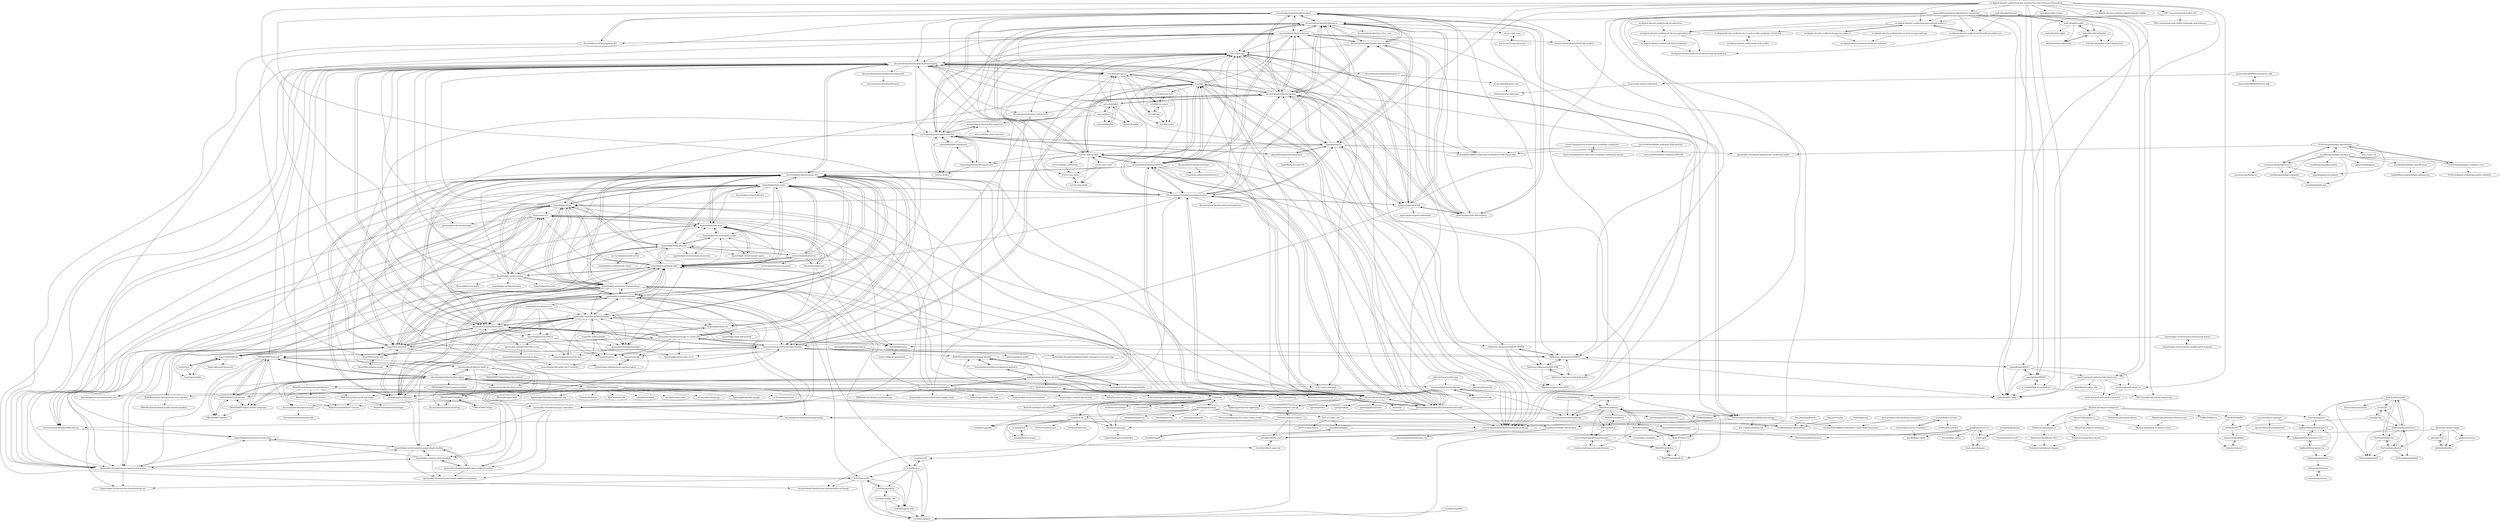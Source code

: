 digraph G {
"decentralized-identity/did-resolver" -> "decentralized-identity/did-jwt-vc"
"decentralized-identity/did-resolver" -> "decentralized-identity/did-jwt"
"decentralized-identity/did-resolver" -> "decentralized-identity/ethr-did-resolver"
"decentralized-identity/did-resolver" -> "decentralized-identity/web-did-resolver"
"decentralized-identity/did-resolver" -> "decentralized-identity/github-did"
"decentralized-identity/did-resolver" -> "AbsaOSS/rn-indy-sdk"
"decentralized-identity/did-resolver" -> "uport-project/ethr-did-registry"
"decentralized-identity/did-resolver" -> "decentralized-identity/veramo"
"decentralized-identity/did-resolver" -> "w3c/did-extensions"
"decentralized-identity/did-resolver" -> "mattrglobal/jsonld-signatures-bbs"
"decentralized-identity/did-resolver" -> "microsoft/VerifiableCredentials-Verification-SDK-Typescript"
"decentralized-identity/did-resolver" -> "decentralized-identity/didcomm-messaging"
"decentralized-identity/ethr-did-resolver" -> "uport-project/ethr-did-registry"
"decentralized-identity/ethr-did-resolver" -> "uport-project/ethr-did"
"decentralized-identity/ethr-did-resolver" -> "decentralized-identity/did-resolver"
"decentralized-identity/ethr-did-resolver" -> "decentralized-identity/did-jwt-vc"
"decentralized-identity/ethr-did-resolver" -> "decentralized-identity/veramo"
"decentralized-identity/ethr-did-resolver" -> "decentralized-identity/did-jwt"
"decentralized-identity/ethr-did-resolver" -> "w3c-ccg/vc-api"
"decentralized-identity/github-did" -> "decentralized-identity/did-resolver"
"decentralized-identity/github-did" -> "openwallet-foundation/owl-agent-test-harness"
"decentralized-identity/github-did" -> "decentralized-identity/did-jwt"
"decentralized-identity/ion" -> "decentralized-identity/sidetree"
"decentralized-identity/ion" -> "decentralized-identity/ion-tools"
"decentralized-identity/ion" -> "decentralized-identity/decentralized-web-node"
"decentralized-identity/ion" -> "decentralized-identity/universal-resolver"
"decentralized-identity/ion" -> "decentralized-identity/aries-rfcs"
"decentralized-identity/ion" -> "jamaljsr/polar" ["e"=1]
"decentralized-identity/ion" -> "hyperledger/indy-node"
"decentralized-identity/ion" -> "lightningdevkit/rust-lightning" ["e"=1]
"decentralized-identity/ion" -> "w3c/did"
"decentralized-identity/ion" -> "hyperledger-indy/indy-sdk"
"decentralized-identity/ion" -> "lightninglabs/neutrino" ["e"=1]
"decentralized-identity/ion" -> "decentralized-identity/dwn-sdk-js"
"decentralized-identity/ion" -> "lnurl/luds" ["e"=1]
"decentralized-identity/ion" -> "lightning/bolts" ["e"=1]
"decentralized-identity/ion" -> "decentralized-identity/veramo"
"decentralized-identity/web-did-resolver" -> "w3c-ccg/did-method-web"
"decentralized-identity/aries-rfcs" -> "openwallet-foundation/acapy"
"decentralized-identity/aries-rfcs" -> "openwallet-foundation/credo-ts"
"decentralized-identity/aries-rfcs" -> "hyperledger/aries"
"decentralized-identity/aries-rfcs" -> "openwallet-foundation/bifold-wallet"
"decentralized-identity/aries-rfcs" -> "hyperledger/indy-hipe"
"decentralized-identity/aries-rfcs" -> "decentralized-identity/didcomm-messaging"
"decentralized-identity/aries-rfcs" -> "hyperledger-indy/indy-sdk"
"decentralized-identity/aries-rfcs" -> "hyperledger-aries/aries-framework-go"
"decentralized-identity/aries-rfcs" -> "cloudcompass/ToIPLabs"
"decentralized-identity/aries-rfcs" -> "openwallet-foundation/owl-agent-test-harness"
"decentralized-identity/aries-rfcs" -> "bcgov/von-network"
"decentralized-identity/aries-rfcs" -> "hyperledger/indy-node"
"decentralized-identity/aries-rfcs" -> "openwallet-foundation/acapy-controllers"
"decentralized-identity/aries-rfcs" -> "animo/awesome-self-sovereign-identity"
"decentralized-identity/aries-rfcs" -> "hyperledger/anoncreds-rs"
"openwallet-foundation/acapy" -> "decentralized-identity/aries-rfcs"
"openwallet-foundation/acapy" -> "openwallet-foundation/credo-ts"
"openwallet-foundation/acapy" -> "openwallet-foundation/bifold-wallet"
"openwallet-foundation/acapy" -> "bcgov/von-network"
"openwallet-foundation/acapy" -> "hyperledger-indy/indy-sdk"
"openwallet-foundation/acapy" -> "cloudcompass/ToIPLabs"
"openwallet-foundation/acapy" -> "hyperledger/aries"
"openwallet-foundation/acapy" -> "hyperledger-aries/aries-framework-go"
"openwallet-foundation/acapy" -> "openwallet-foundation/acapy-controllers"
"openwallet-foundation/acapy" -> "hyperledger/indy-node"
"openwallet-foundation/acapy" -> "animo/awesome-self-sovereign-identity"
"openwallet-foundation/acapy" -> "openwallet-foundation/acapy-vc-authn-oidc"
"openwallet-foundation/acapy" -> "openwallet-foundation/vcx"
"openwallet-foundation/acapy" -> "decentralized-identity/didcomm-messaging"
"openwallet-foundation/acapy" -> "hyperledger/indy-vdr"
"digitalbazaar/vc" -> "mattrglobal/jsonld-signatures-bbs"
"digitalbazaar/vc" -> "w3c-ccg/vc-api"
"digitalbazaar/vc" -> "digitalbazaar/jsonld-signatures"
"digitalbazaar/vc" -> "Sphereon-Opensource/OID4VC"
"digitalbazaar/vc" -> "decentralized-identity/did-jwt-vc"
"digitalbazaar/vc" -> "decentralized-identity/veramo"
"digitalbazaar/vc" -> "decentralized-identity/universal-resolver"
"digitalbazaar/vc" -> "uport-project/ethr-did"
"digitalbazaar/vc" -> "openwallet-foundation-labs/learner-credential-wallet"
"digitalbazaar/vc" -> "Sphereon-Opensource/PEX"
"digitalbazaar/vc" -> "microsoft/VerifiableCredentials-Verification-SDK-Typescript"
"digitalbazaar/vc" -> "w3c/vc-data-model"
"digitalbazaar/vc" -> "mattrglobal/node-bbs-signatures"
"hyperledger/aries" -> "decentralized-identity/aries-rfcs"
"hyperledger/aries" -> "hyperledger-indy/indy-sdk"
"hyperledger/aries" -> "hyperledger-archives/ursa"
"hyperledger/aries" -> "hyperledger/indy-node"
"hyperledger/aries" -> "openwallet-foundation/credo-ts"
"hyperledger/aries" -> "openwallet-foundation/acapy"
"hyperledger/aries" -> "hyperledger-aries/aries-framework-go"
"hyperledger/aries" -> "hyperledger/indy-hipe"
"hyperledger/aries" -> "openwallet-foundation/owl-agent-test-harness"
"hyperledger/aries" -> "hyperledger/indy-plenum"
"hyperledger/aries" -> "decentralized-identity/didcomm-messaging"
"hyperledger/aries" -> "bcgov/von-network"
"hyperledger/aries" -> "bcgov/aries-vcr"
"hyperledger/aries" -> "hyperledger-archives/aries-toolbox"
"hyperledger/aries" -> "decentralized-identity/DIDComm-js"
"hyperledger-aries/aries-framework-go" -> "decentralized-identity/aries-rfcs"
"hyperledger-aries/aries-framework-go" -> "openwallet-foundation/owl-agent-test-harness"
"hyperledger-aries/aries-framework-go" -> "openwallet-foundation/acapy"
"hyperledger-aries/aries-framework-go" -> "hyperledger/aries"
"hyperledger-aries/aries-framework-go" -> "openwallet-foundation/bifold-wallet"
"hyperledger-aries/aries-framework-go" -> "decentralized-identity/didcomm-messaging"
"hyperledger-aries/aries-framework-go" -> "openwallet-foundation/credo-ts"
"hyperledger-aries/aries-framework-go" -> "trustbloc/wallet"
"hyperledger-aries/aries-framework-go" -> "trustbloc/vcs"
"hyperledger-aries/aries-framework-go" -> "hyperledger/indy-hipe"
"hyperledger-aries/aries-framework-go" -> "hyperledger-archives/aries-framework-go-ext"
"hyperledger-aries/aries-framework-go" -> "trustbloc/orb"
"hyperledger-aries/aries-framework-go" -> "trustbloc/sidetree-core-go"
"hyperledger-aries/aries-framework-go" -> "bcgov/von-network"
"hyperledger-aries/aries-framework-go" -> "hyperledger-indy/indy-sdk"
"uport-project/ethr-did-registry" -> "decentralized-identity/ethr-did-resolver"
"uport-project/ethr-did-registry" -> "uport-project/ethr-did"
"uport-project/ethr-did-registry" -> "decentralized-identity/veramo"
"uport-project/ethr-did-registry" -> "decentralized-identity/did-resolver"
"decentralized-identity/sidetree" -> "decentralized-identity/ion"
"decentralized-identity/sidetree" -> "decentralized-identity/universal-resolver"
"decentralized-identity/sidetree" -> "decentralized-identity/decentralized-web-node"
"decentralized-identity/sidetree" -> "decentralized-identity/didcomm-messaging"
"decentralized-identity/sidetree" -> "w3c-ccg/vc-api"
"decentralized-identity/sidetree" -> "decentralized-identity/did-jwt-vc"
"decentralized-identity/sidetree" -> "w3c/did"
"decentralized-identity/sidetree" -> "w3c/vc-data-model"
"decentralized-identity/sidetree" -> "decentralized-identity/confidential-storage"
"decentralized-identity/sidetree" -> "decentralized-identity/did-jwt"
"decentralized-identity/sidetree" -> "decentralized-identity/aries-rfcs"
"decentralized-identity/sidetree" -> "w3c/did-extensions"
"decentralized-identity/sidetree" -> "decentralized-identity/presentation-exchange"
"decentralized-identity/sidetree" -> "transmute-industries/sidetree.js"
"decentralized-identity/sidetree" -> "decentralized-identity/DIDComm-js"
"decentralized-identity/DIDComm-js" -> "hyperledger/aries-protocol-test-suite"
"decentralized-identity/element" -> "transmute-industries/sidetree.js"
"decentralized-identity/interoperability" -> "decentralized-identity/DIDComm-js"
"decentralized-identity/interoperability" -> "decentralized-identity/presentation-exchange"
"decentralized-identity/did-jwt" -> "decentralized-identity/did-jwt-vc"
"decentralized-identity/did-jwt" -> "decentralized-identity/did-resolver"
"decentralized-identity/did-jwt" -> "uport-project/ethr-did"
"decentralized-identity/did-jwt" -> "decentralized-identity/ethr-did-resolver"
"decentralized-identity/did-jwt" -> "decentralized-identity/github-did"
"decentralized-identity/did-jwt" -> "mattrglobal/jsonld-signatures-bbs"
"decentralized-identity/did-jwt" -> "w3c-ccg/vc-api"
"decentralized-identity/did-jwt" -> "decentralized-identity/veramo"
"decentralized-identity/did-jwt" -> "decentralized-identity/presentation-exchange"
"decentralized-identity/did-jwt" -> "decentralized-identity/web-did-resolver"
"decentralized-identity/did-jwt" -> "decentralized-identity/sidetree"
"decentralized-identity/did-jwt" -> "openwallet-foundation/credo-ts"
"decentralized-identity/did-jwt" -> "decentralized-identity/didcomm-messaging"
"decentralized-identity/did-jwt" -> "uport-project/ethr-did-registry"
"decentralized-identity/did-jwt" -> "hyperledger/indy-vdr"
"decentralized-identity/did-jwt-vc" -> "decentralized-identity/did-jwt"
"decentralized-identity/did-jwt-vc" -> "decentralized-identity/did-resolver"
"decentralized-identity/did-jwt-vc" -> "decentralized-identity/veramo"
"decentralized-identity/did-jwt-vc" -> "w3c-ccg/vc-api"
"decentralized-identity/did-jwt-vc" -> "decentralized-identity/ethr-did-resolver"
"decentralized-identity/did-jwt-vc" -> "mattrglobal/jsonld-signatures-bbs"
"decentralized-identity/did-jwt-vc" -> "decentralized-identity/c19-vc.com"
"decentralized-identity/did-jwt-vc" -> "uport-project/ethr-did"
"decentralized-identity/did-jwt-vc" -> "decentralized-identity/presentation-exchange"
"decentralized-identity/did-jwt-vc" -> "w3c/did-extensions"
"decentralized-identity/did-jwt-vc" -> "digitalbazaar/vc"
"decentralized-identity/did-jwt-vc" -> "w3c/vc-data-model"
"decentralized-identity/did-jwt-vc" -> "w3c/vc-jose-cose"
"hyperledger-archives/education" -> "IBM-Blockchain-Identity/indy-ssivc-tutorial"
"hyperledger-archives/education" -> "IBM/build-blockchain-insurance-app" ["e"=1]
"hyperledger-archives/education" -> "hyperledger-archives/sawtooth-supply-chain" ["e"=1]
"hyperledger-archives/education" -> "hyperledger/fabric-sdk-node" ["e"=1]
"hyperledger-archives/education" -> "hyperledger-archives/composer" ["e"=1]
"hyperledger-archives/education" -> "hyperledger-iroha/iroha-android" ["e"=1]
"hyperledger-archives/education" -> "cloudcompass/ToIPLabs"
"hyperledger-archives/education" -> "chainHero/heroes-service" ["e"=1]
"hyperledger-archives/education" -> "hyperledger-indy/indy-sdk"
"hyperledger-archives/education" -> "peacekeeper/blockchain-identity"
"hyperledger-archives/education" -> "wearetheledger/awesome-hyperledger-fabric" ["e"=1]
"hyperledger-archives/education" -> "hyperledger-archives/sawtooth-core" ["e"=1]
"hyperledger-archives/education" -> "hyperledger/aries"
"hyperledger-archives/education" -> "decentralized-identity/aries-rfcs"
"hyperledger-archives/education" -> "bcgov/aries-vcr"
"IBM-Blockchain-Identity/indy-ssivc-tutorial" -> "IBM-Blockchain-Identity/indy-tutorial-sandbox"
"IBM-Blockchain-Identity/indy-ssivc-tutorial" -> "bcgov/von-network"
"bcgov/aries-vcr" -> "openssi/peer-did-method-spec"
"bcgov/aries-vcr" -> "openwallet-foundation/owl-agent-test-harness"
"bcgov/aries-vcr" -> "bcgov/greenlight"
"bcgov/aries-vcr" -> "mattrglobal/osma"
"bcgov/aries-vcr" -> "hyperledger/indy-hipe"
"bcgov/aries-vcr" -> "decentralized-identity/DIDComm-js"
"bcgov/aries-vcr" -> "bcgov/TheOrgBook"
"openwallet-foundation/acapy-vc-authn-oidc" -> "bcgov/issuer-kit"
"openwallet-foundation/acapy-vc-authn-oidc" -> "bcgov/von-network"
"openwallet-foundation/acapy-vc-authn-oidc" -> "openwallet-foundation/credo-ts"
"openwallet-foundation/acapy-vc-authn-oidc" -> "bcgov/aries-vcr"
"openwallet-foundation/acapy-vc-authn-oidc" -> "bcgov/traction"
"openwallet-foundation/acapy-vc-authn-oidc" -> "openwallet-foundation/bifold-wallet"
"openwallet-foundation/acapy-vc-authn-oidc" -> "mattrglobal/osma"
"openwallet-foundation/acapy-vc-authn-oidc" -> "openwallet-foundation/acapy"
"openwallet-foundation/acapy-vc-authn-oidc" -> "decentralized-identity/aries-rfcs"
"openwallet-foundation/acapy-vc-authn-oidc" -> "Sphereon-Opensource/OID4VC"
"openwallet-foundation/acapy-vc-authn-oidc" -> "animo/awesome-self-sovereign-identity"
"openwallet-foundation/acapy-vc-authn-oidc" -> "w3c-ccg/vc-api"
"openwallet-foundation/acapy-vc-authn-oidc" -> "hyperledger/anoncreds-v2-rs"
"mozilla/openbadges-backpack" -> "1EdTech/openbadges-specification"
"mozilla/openbadges-backpack" -> "mozilla/openbadges-badgekit"
"mozilla/openbadges-backpack" -> "mozilla/openbadges-specification"
"mozilla/openbadges-backpack" -> "1EdTech/openbadges-validator-core"
"mozilla/openbadges-backpack" -> "concentricsky/badgr-server"
"mozilla/openbadges-backpack" -> "badgealliance/openbadges-displayer.js"
"mozilla/openbadges-backpack" -> "mozilla/openbadges-bakery"
"mozilla/openbadges-backpack" -> "mozilla/badgekit-api"
"mozilla/openbadges-backpack" -> "opencredit/badgeos"
"mattrglobal/osma" -> "trinsic-id/agent-framework"
"trustbloc/fabric-mod" -> "trustbloc/fabric-peer-ext"
"trustbloc/fabric-peer-ext" -> "trustbloc/fabric-mod"
"trustbloc/sidetree-fabric" -> "trustbloc/fabric-mod"
"trustbloc/sidetree-fabric" -> "trustbloc/fabric-peer-ext"
"trustbloc/sidetree-fabric" -> "trustbloc/trustbloc-did-method"
"trustbloc/sidetree-fabric" -> "trustbloc/sidetree-core-go"
"trustbloc/sidetree-fabric" -> "trustbloc/adapter"
"uport-project/ethr-did" -> "uport-project/ethr-did-registry"
"uport-project/ethr-did" -> "decentralized-identity/ethr-did-resolver"
"uport-project/ethr-did" -> "decentralized-identity/veramo"
"uport-project/ethr-did" -> "decentralized-identity/did-jwt"
"uport-project/ethr-did" -> "decentralized-identity/did-jwt-vc"
"uport-project/ethr-did" -> "digitalbazaar/vc"
"uport-project/ethr-did" -> "decentralized-identity/did-resolver"
"uport-project/ethr-did" -> "uport-project/uport-credentials" ["e"=1]
"uport-project/ethr-did" -> "decentralized-identity/universal-resolver"
"uport-project/ethr-did" -> "animo/awesome-self-sovereign-identity"
"hyperledger-archives/ursa" -> "hyperledger/aries"
"hyperledger-archives/ursa" -> "hyperledger-indy/indy-sdk"
"hyperledger-archives/ursa" -> "hyperledger/indy-node"
"hyperledger-archives/ursa" -> "decentralized-identity/aries-rfcs"
"hyperledger-archives/ursa" -> "bcgov/aries-vcr"
"hyperledger-archives/ursa" -> "hyperledger-archives/avalon" ["e"=1]
"hyperledger-archives/ursa" -> "openwallet-foundation/acapy"
"hyperledger-archives/ursa" -> "hyperledger/indy-hipe"
"hyperledger-archives/ursa" -> "hyperledger/indy-plenum"
"hyperledger-archives/ursa" -> "hyperledger-aries/aries-framework-go"
"hyperledger-archives/ursa" -> "hyperledger/ursa-rfcs" ["e"=1]
"hyperledger-archives/ursa" -> "openwallet-foundation/owl-agent-test-harness"
"hyperledger-archives/ursa" -> "decentralized-identity/didcomm-messaging"
"hyperledger-archives/ursa" -> "mattrglobal/jsonld-signatures-bbs"
"hyperledger-archives/ursa" -> "flyinox/fabric-sm-patch" ["e"=1]
"WebOfTrustInfo/rwot6-santabarbara" -> "WebOfTrustInfo/rwot8-barcelona"
"WebOfTrustInfo/rwot6-santabarbara" -> "decentralized-identity/decentralized-web-node"
"WebOfTrustInfo/rwot6-santabarbara" -> "decentralized-identity/didcomm-messaging"
"WebOfTrustInfo/rwot6-santabarbara" -> "WebOfTrustInfo/rwot7-toronto"
"WebOfTrustInfo/rwot6-santabarbara" -> "WebOfTrustInfo/rwot5-boston"
"WebOfTrustInfo/rwot6-santabarbara" -> "decentralized-identity/interoperability"
"hyperledger-archives/indy-agent" -> "hyperledger/indy-hipe"
"hyperledger-archives/indy-crypto" -> "hyperledger-archives/indy-anoncreds"
"hyperledger-archives/indy-crypto" -> "hyperledger/indy-plenum"
"hyperledger-archives/indy-crypto" -> "hyperledger/indy-hipe"
"hyperledger-archives/indy-crypto" -> "hyperledger-archives/indy-agent"
"WebOfTrustInfo/rwot8-barcelona" -> "WebOfTrustInfo/rwot7-toronto"
"WebOfTrustInfo/rwot8-barcelona" -> "WebOfTrustInfo/rwot9-prague"
"1EdTech/openbadges-specification" -> "1EdTech/openbadges-validator-core"
"1EdTech/openbadges-specification" -> "mozilla/openbadges-backpack"
"1EdTech/openbadges-specification" -> "concentricsky/badgr-server"
"1EdTech/openbadges-specification" -> "w3c-ccg/vc-ed"
"1EdTech/openbadges-specification" -> "openwallet-foundation-labs/learner-credential-wallet"
"1EdTech/openbadges-specification" -> "openbadgefactory/salava"
"gbolo/aws-power-toggle" -> "trustbloc/fabric-mod"
"gbolo/aws-power-toggle" -> "gbolo/go-util"
"gbolo/aws-power-toggle" -> "gbolo/dockerfiles"
"gbolo/aws-power-toggle" -> "gbolo/vsummary"
"bcgov/von-network" -> "openwallet-foundation/acapy"
"bcgov/von-network" -> "openwallet-foundation/bifold-wallet"
"bcgov/von-network" -> "cloudcompass/ToIPLabs"
"bcgov/von-network" -> "openwallet-foundation/acapy-vc-authn-oidc"
"bcgov/von-network" -> "IBM-Blockchain-Identity/indy-ssivc-tutorial"
"bcgov/von-network" -> "bcgov/issuer-kit"
"bcgov/von-network" -> "decentralized-identity/aries-rfcs"
"bcgov/von-network" -> "bcgov/TheOrgBook"
"bcgov/von-network" -> "openwallet-foundation/credo-ts"
"bcgov/von-network" -> "bcgov/aries-vcr"
"bcgov/von-network" -> "hyperledger-indy/indy-sdk"
"bcgov/von-network" -> "AbsaOSS/rn-indy-sdk"
"bcgov/von-network" -> "hyperledger/aries"
"bcgov/von-network" -> "hyperledger-aries/aries-framework-go"
"bcgov/von-network" -> "hyperledger-labs/business-partner-agent"
"Decentralized-ID/decentralized-id.github.io" -> "WebOfTrustInfo/self-sovereign-identity"
"Decentralized-ID/decentralized-id.github.io" -> "peacekeeper/blockchain-identity"
"Decentralized-ID/decentralized-id.github.io" -> "bcgov/aries-vcr"
"siacentral/host-manager" -> "siacentral/sia-host-dashboard"
"siacentral/host-manager" -> "hakkane84/Decentralizer-CLI"
"siacentral/host-manager" -> "hakkane84/Decentralizer-GUI"
"bcgov/TheOrgBook" -> "bcgov/von"
"bcgov/TheOrgBook" -> "bcgov/greenlight"
"bcgov/TheOrgBook" -> "bcgov/aries-vcr"
"bcgov/TheOrgBook" -> "bcgov/von-network"
"bcgov/TheOrgBook" -> "bcgov/did-auth-extension"
"Patrik-Stas/indyscan" -> "hyperledger/indy-hipe"
"Patrik-Stas/indyscan" -> "mattrglobal/osma"
"Patrik-Stas/indyscan" -> "hyperledger/indy-vdr"
"hakkane84/navigator-sia" -> "hakkane84/Decentralizer-CLI"
"hakkane84/navigator-sia" -> "lukechampine/walrus"
"hakkane84/navigator-sia" -> "hakkane84/Decentralizer-GUI"
"hakkane84/Decentralizer-CLI" -> "hakkane84/Decentralizer-GUI"
"lukechampine/us" -> "lukechampine/walrus"
"lukechampine/us" -> "hakkane84/Decentralizer-CLI"
"hakkane84/Decentralizer-GUI" -> "hakkane84/Decentralizer-CLI"
"hakkane84/Decentralizer-GUI" -> "hakkane84/navigator-sia"
"lukechampine/walrus" -> "lukechampine/muse"
"lukechampine/user" -> "lukechampine/muse"
"bcgov/indy-email-verification" -> "tdiesler/nessus-didcomm"
"Dletta/visualGraph" -> "Lightnet/gunjstrustsharekey"
"mozilla/openbadges-badgekit" -> "mozilla/badgekit-api"
"eraeco/joy" -> "chain-gun/chaingun"
"eraeco/joy" -> "gundb/panic-server"
"w3c/vc-imp-guide" -> "w3c/vc-use-cases"
"bcgov/greenlight" -> "bcgov/TheOrgBook"
"w3c/vc-test-suite" -> "w3c/vc-data-model"
"w3c/vc-test-suite" -> "w3c/vc-use-cases"
"w3c/vc-test-suite" -> "w3c-ccg/vc-api"
"w3c/vc-test-suite" -> "w3c/vc-imp-guide"
"hyperledger/indy-hipe" -> "hyperledger-archives/indy-agent"
"hyperledger/indy-hipe" -> "hyperledger/aries-protocol-test-suite"
"hyperledger/indy-hipe" -> "Patrik-Stas/indyscan"
"hyperledger/indy-hipe" -> "bcgov/aries-vcr"
"hyperledger/indy-hipe" -> "decentralized-identity/aries-rfcs"
"hyperledger/indy-hipe" -> "hyperledger-archives/indy-crypto"
"hyperledger/aries-protocol-test-suite" -> "hyperledger-archives/aries-acapy-plugin-toolbox"
"zrrrzzt/bullet-catcher" -> "zrrrzzt/gun-restrict-examples"
"zrrrzzt/bullet-catcher" -> "Dletta/visualGraph"
"zrrrzzt/bullet-catcher" -> "Stefdv/gun-synclist"
"zrrrzzt/gun-restrict-examples" -> "gundb/panic-client"
"zrrrzzt/gun-restrict-examples" -> "zrrrzzt/bullet-catcher"
"trustbloc/sidetree-core-go" -> "trustbloc/sidetree-fabric"
"gbolo/go-util" -> "gbolo/dockerfiles"
"w3c/did" -> "w3c/vc-data-model"
"w3c/did" -> "w3c/did-extensions"
"w3c/did" -> "w3c/did-use-cases"
"w3c/did" -> "decentralized-identity/didcomm-messaging"
"w3c/did" -> "decentralized-identity/presentation-exchange"
"w3c/did" -> "decentralized-identity/universal-resolver"
"w3c/did" -> "decentralized-identity/sidetree"
"w3c/did" -> "decentralized-identity/confidential-storage"
"w3c/did" -> "decentralized-identity/veramo"
"w3c/did" -> "w3c-ccg/vc-api"
"w3c/did" -> "w3c/did-wg"
"w3c/did" -> "w3c/did-test-suite"
"w3c/did" -> "decentralized-identity/decentralized-web-node"
"w3c/did" -> "hyperledger-aries/aries-framework-go"
"w3c/did" -> "decentralized-identity/did-jwt-vc"
"w3c/did-extensions" -> "w3c/did-use-cases"
"w3c/did-extensions" -> "decentralized-identity/didcomm-messaging"
"w3c/did-extensions" -> "w3c-ccg/vc-api"
"w3c/did-extensions" -> "decentralized-identity/presentation-exchange"
"w3c/did-extensions" -> "w3c/did"
"w3c/did-extensions" -> "decentralized-identity/.well-known"
"w3c/did-extensions" -> "w3c/did-wg"
"w3c/did-extensions" -> "w3c/did-rubric"
"decentralized-identity/veramo" -> "decentralized-identity/did-jwt-vc"
"decentralized-identity/veramo" -> "uport-project/ethr-did"
"decentralized-identity/veramo" -> "decentralized-identity/ethr-did-resolver"
"decentralized-identity/veramo" -> "decentralized-identity/didcomm-messaging"
"decentralized-identity/veramo" -> "w3c-ccg/vc-api"
"decentralized-identity/veramo" -> "animo/awesome-self-sovereign-identity"
"decentralized-identity/veramo" -> "uport-project/ethr-did-registry"
"decentralized-identity/veramo" -> "decentralized-identity/universal-resolver"
"decentralized-identity/veramo" -> "digitalbazaar/vc"
"decentralized-identity/veramo" -> "decentralized-identity/did-resolver"
"decentralized-identity/veramo" -> "spruceid/didkit"
"decentralized-identity/veramo" -> "decentralized-identity/did-jwt"
"decentralized-identity/veramo" -> "mattrglobal/jsonld-signatures-bbs"
"decentralized-identity/veramo" -> "Sphereon-Opensource/SIOP-OID4VP"
"decentralized-identity/veramo" -> "w3c/did"
"openwallet-foundation/credo-ts" -> "openwallet-foundation/bifold-wallet"
"openwallet-foundation/credo-ts" -> "openwallet-foundation/acapy"
"openwallet-foundation/credo-ts" -> "decentralized-identity/aries-rfcs"
"openwallet-foundation/credo-ts" -> "animo/awesome-self-sovereign-identity"
"openwallet-foundation/credo-ts" -> "openwallet-foundation/askar"
"openwallet-foundation/credo-ts" -> "hyperledger/anoncreds-rs"
"openwallet-foundation/credo-ts" -> "openwallet-foundation/credo-ts-ext"
"openwallet-foundation/credo-ts" -> "hyperledger/aries"
"openwallet-foundation/credo-ts" -> "cloudcompass/ToIPLabs"
"openwallet-foundation/credo-ts" -> "openwallet-foundation/acapy-vc-authn-oidc"
"openwallet-foundation/credo-ts" -> "bcgov/von-network"
"openwallet-foundation/credo-ts" -> "decentralized-identity/didcomm-messaging"
"openwallet-foundation/credo-ts" -> "AbsaOSS/rn-indy-sdk"
"openwallet-foundation/credo-ts" -> "hyperledger-indy/indy-sdk"
"openwallet-foundation/credo-ts" -> "openwallet-foundation/didcomm-mediator-service"
"w3c/did-wg" -> "w3c/did-use-cases"
"w3c/did-wg" -> "w3c/did-rubric"
"w3c/did-use-cases" -> "w3c/did-wg"
"w3c/did-use-cases" -> "w3c/did-test-suite"
"w3c/did-use-cases" -> "w3c/did-rubric"
"w3c/did-test-suite" -> "w3c/did-rubric"
"w3c/did-test-suite" -> "w3c/did-use-cases"
"animo/awesome-self-sovereign-identity" -> "openwallet-foundation/credo-ts"
"animo/awesome-self-sovereign-identity" -> "openwallet-foundation/acapy"
"animo/awesome-self-sovereign-identity" -> "decentralized-identity/aries-rfcs"
"animo/awesome-self-sovereign-identity" -> "decentralized-identity/veramo"
"animo/awesome-self-sovereign-identity" -> "w3c-ccg/vc-api"
"animo/awesome-self-sovereign-identity" -> "openwallet-foundation/acapy-vc-authn-oidc"
"animo/awesome-self-sovereign-identity" -> "openwallet-foundation/bifold-wallet"
"animo/awesome-self-sovereign-identity" -> "Sphereon-Opensource/OID4VC"
"animo/awesome-self-sovereign-identity" -> "animo/paradym-wallet"
"animo/awesome-self-sovereign-identity" -> "bcgov/issuer-kit"
"animo/awesome-self-sovereign-identity" -> "decentralized-identity/did-jwt-vc"
"animo/awesome-self-sovereign-identity" -> "bcgov/traction"
"animo/awesome-self-sovereign-identity" -> "TBD54566975/ssi-sdk"
"animo/awesome-self-sovereign-identity" -> "cloudcompass/ToIPLabs"
"animo/awesome-self-sovereign-identity" -> "WebOfTrustInfo/self-sovereign-identity"
"irislib/iris-lib" -> "irislib/iris-angular"
"irislib/iris-lib" -> "GoodDollar/gun-appendOnly"
"irislib/iris-lib" -> "Dletta/visualGraph"
"irislib/iris-lib" -> "mmalmi/rod"
"irislib/iris-lib" -> "QVDev/GunStreamer"
"irislib/iris-lib" -> "mmalmi/gun-rs-wasm"
"irislib/iris-lib" -> "irislib/iris-electron"
"openwallet-foundation-labs/identity-credential" -> "w3c-fedid/digital-credentials"
"openwallet-foundation-labs/identity-credential" -> "openid/oid4vc-haip"
"openwallet-foundation-labs/identity-credential" -> "eu-digital-identity-wallet/eudi-app-android-wallet-ui"
"openwallet-foundation-labs/identity-credential" -> "oauth-wg/oauth-selective-disclosure-jwt"
"openwallet-foundation-labs/identity-credential" -> "openid/OpenID4VP"
"openwallet-foundation-labs/identity-credential" -> "WICG/mobile-document-request-api"
"openwallet-foundation-labs/identity-credential" -> "eu-digital-identity-wallet/eudi-lib-jvm-openid4vci-kt"
"openwallet-foundation-labs/identity-credential" -> "Sphereon-Opensource/OID4VC"
"openwallet-foundation-labs/identity-credential" -> "eu-digital-identity-wallet/eudi-lib-android-wallet-core"
"openwallet-foundation-labs/identity-credential" -> "decentralized-identity/did-jwt-vc"
"openwallet-foundation-labs/identity-credential" -> "decentralized-identity/presentation-exchange"
"cloudcompass/ToIPLabs" -> "openwallet-foundation/acapy-controllers"
"cloudcompass/ToIPLabs" -> "openwallet-foundation/acapy"
"cloudcompass/ToIPLabs" -> "openwallet-foundation/bifold-wallet"
"cloudcompass/ToIPLabs" -> "bcgov/von-network"
"cloudcompass/ToIPLabs" -> "decentralized-identity/aries-rfcs"
"cloudcompass/ToIPLabs" -> "openwallet-foundation/credo-ts"
"cloudcompass/ToIPLabs" -> "hyperledger-archives/aries-acapy-plugin-toolbox"
"openwallet-foundation/acapy-controllers" -> "hyperledger-archives/aries-acapy-plugin-toolbox"
"openwallet-foundation/acapy-controllers" -> "openwallet-foundation/didcomm-mediator-service"
"openwallet-foundation/acapy-controllers" -> "openwallet-foundation/owl-mobile-wallet-test-harness"
"mattrglobal/jsonld-signatures-bbs" -> "mattrglobal/node-bbs-signatures"
"mattrglobal/jsonld-signatures-bbs" -> "w3c/vc-di-bbs"
"mattrglobal/jsonld-signatures-bbs" -> "digitalbazaar/vc"
"mattrglobal/jsonld-signatures-bbs" -> "digitalbazaar/jsonld-signatures"
"mattrglobal/jsonld-signatures-bbs" -> "mattrglobal/bbs-signatures"
"mattrglobal/jsonld-signatures-bbs" -> "decentralized-identity/bbs-signature"
"mattrglobal/jsonld-signatures-bbs" -> "w3c-ccg/vc-api"
"mattrglobal/jsonld-signatures-bbs" -> "decentralized-identity/did-jwt-vc"
"decentralized-identity/confidential-storage" -> "trustbloc/trustbloc-did-method"
"decentralized-identity/confidential-storage" -> "microsoft/VerifiableCredentials-Crypto-SDK-Typescript"
"decentralized-identity/confidential-storage" -> "decentralized-identity/presentation-exchange"
"decentralized-identity/confidential-storage" -> "w3c-ccg/vc-api"
"decentralized-identity/confidential-storage" -> "w3c-ccg/did-method-web"
"spruceid/ssi" -> "spruceid/didkit"
"spruceid/ssi" -> "spruceid/kepler"
"spruceid/ssi" -> "spruceid/wallet"
"spruceid/ssi" -> "decentralized-identity/bbs-signature"
"spruceid/ssi" -> "decentralized-identity/didcomm-messaging"
"decentralized-identity/keri" -> "decentralized-identity/keriox"
"decentralized-identity/keri" -> "decentralized-identity/keripy"
"decentralized-identity/keri" -> "WebOfTrust/keripy"
"decentralized-identity/didcomm-messaging" -> "decentralized-identity/DIDComm-js"
"decentralized-identity/didcomm-messaging" -> "w3c-ccg/vc-api"
"decentralized-identity/didcomm-messaging" -> "decentralized-identity/aries-rfcs"
"decentralized-identity/didcomm-messaging" -> "w3c/did-extensions"
"decentralized-identity/didcomm-messaging" -> "decentralized-identity/didcomm-rs"
"decentralized-identity/didcomm-messaging" -> "decentralized-identity/.well-known"
"decentralized-identity/didcomm-messaging" -> "openwallet-foundation/owl-agent-test-harness"
"decentralized-identity/didcomm-messaging" -> "openssi/peer-did-method-spec"
"decentralized-identity/didcomm-messaging" -> "hyperledger/anoncreds-spec"
"decentralized-identity/didcomm-messaging" -> "decentralized-identity/presentation-exchange"
"decentralized-identity/didcomm-messaging" -> "openwallet-foundation/credo-ts"
"decentralized-identity/didcomm-messaging" -> "decentralized-identity/waci-presentation-exchange"
"decentralized-identity/didcomm-messaging" -> "mattrglobal/jsonld-signatures-bbs"
"decentralized-identity/didcomm-messaging" -> "decentralized-identity/didcomm-bluetooth"
"decentralized-identity/didcomm-messaging" -> "microsoft/VerifiableCredentials-Verification-SDK-Typescript"
"meething/meething" -> "irislib/iris-lib"
"meething/meething" -> "Dirvann/mediasoup-sfu-webrtc-video-rooms" ["e"=1]
"meething/meething" -> "irislib/iris"
"meething/meething" -> "meething/gundb-multisocket"
"meething/meething" -> "sipcapture/homer-ui" ["e"=1]
"meething/meething" -> "DeFUCC/gun-vue"
"meething/meething" -> "Fluffy9/Zenbase"
"meething/meething" -> "Dletta/visualGraph"
"meething/meething" -> "bluelinklabs/ctzn" ["e"=1]
"meething/meething" -> "xmonader/pygundb"
"trustbloc/wallet" -> "trustbloc/adapter"
"trustbloc/wallet" -> "trustbloc/sandbox"
"trustbloc/wallet" -> "hyperledger-archives/aries-framework-go-ext"
"trustbloc/wallet" -> "decentralized-identity/waci-presentation-exchange"
"trustbloc/wallet" -> "trustbloc/agent-sdk"
"openwallet-foundation/owl-agent-test-harness" -> "hyperledger/aries-protocol-test-suite"
"openwallet-foundation/owl-agent-test-harness" -> "hyperledger-archives/aries-toolbox"
"openwallet-foundation/owl-agent-test-harness" -> "trustbloc/wallet"
"openwallet-foundation/owl-agent-test-harness" -> "hyperledger-archives/aries-framework-go-ext"
"openwallet-foundation/owl-agent-test-harness" -> "hyperledger-archives/aries-acapy-plugin-toolbox"
"trustbloc/sandbox" -> "trustbloc/adapter"
"trustbloc/sandbox" -> "trustbloc/agent-sdk"
"trustbloc/sandbox" -> "trustbloc/wallet-sdk"
"trustbloc/sandbox" -> "trustbloc/wallet"
"trustbloc/trustbloc-did-method" -> "trustbloc/adapter"
"trustbloc/trustbloc-did-method" -> "trustbloc/fabric-mod"
"trustbloc/webkms" -> "trustbloc/adapter"
"w3c-ccg/vc-api" -> "w3c-ccg/vc-examples"
"w3c-ccg/vc-api" -> "openwallet-foundation/owl-agent-test-harness"
"w3c-ccg/vc-api" -> "decentralized-identity/presentation-exchange"
"w3c-ccg/vc-api" -> "decentralized-identity/didcomm-messaging"
"w3c-ccg/vc-api" -> "decentralized-identity/confidential-storage"
"w3c-ccg/vc-api" -> "Sphereon-Opensource/SIOP-OID4VP"
"w3c-ccg/vc-api" -> "decentralized-identity/did-jwt-vc"
"NebulousLabs/skynet-js" -> "NebulousLabs/Skynet-Hive"
"decentralized-identity/presentation-exchange" -> "decentralized-identity/spec-up"
"decentralized-identity/presentation-exchange" -> "decentralized-identity/waci-presentation-exchange"
"hyperledger-archives/aries-acapy-plugin-toolbox" -> "hyperledger/aries-protocol-test-suite"
"hyperledger-archives/aries-acapy-plugin-toolbox" -> "hyperledger-archives/aries-toolbox"
"hyperledger-archives/aries-acapy-plugin-toolbox" -> "openwallet-foundation/owl-mobile-wallet-test-harness"
"hyperledger-archives/aries-acapy-plugin-toolbox" -> "openwallet-foundation/didcomm-mediator-service"
"Azure-Samples/active-directory-verifiable-credentials" -> "Azure-Samples/active-directory-verifiable-credentials-dotnet"
"Azure-Samples/active-directory-verifiable-credentials" -> "microsoft/VerifiableCredentials-Verification-SDK-Typescript"
"ayanworks/ARNIMA-reactnative-sdk" -> "ayanworks/ARNIMA-flutter-sdk"
"ayanworks/ARNIMA-reactnative-sdk" -> "bcgov/indy-email-verification"
"hyperledger-archives/aries-toolbox" -> "hyperledger-archives/aries-acapy-plugin-toolbox"
"hyperledger-archives/aries-toolbox" -> "openwallet-foundation/owl-agent-test-harness"
"hyperledger-archives/aries-toolbox" -> "openwallet-foundation/owl-mobile-wallet-test-harness"
"hyperledger-archives/aries-toolbox" -> "hyperledger/aries-protocol-test-suite"
"hyperledger-archives/aries-toolbox" -> "openwallet-foundation/didcomm-mediator-service"
"hyperledger/indy-vdr" -> "openwallet-foundation/askar"
"hyperledger/indy-vdr" -> "hyperledger/indy-did-method"
"hyperledger/indy-vdr" -> "hyperledger/anoncreds-spec"
"openwallet-foundation/askar" -> "hyperledger/indy-vdr"
"openwallet-foundation/askar" -> "hyperledger/anoncreds-v2-rs"
"openwallet-foundation/askar" -> "hyperledger/anoncreds-spec"
"mattrglobal/node-bbs-signatures" -> "mattrglobal/jsonld-signatures-bbs"
"mattrglobal/node-bbs-signatures" -> "mattrglobal/bbs-signatures"
"mattrglobal/node-bbs-signatures" -> "w3c/vc-di-bbs"
"mattrglobal/bbs-signatures" -> "mattrglobal/node-bbs-signatures"
"mattrglobal/bbs-signatures" -> "mattrglobal/jsonld-signatures-bbs"
"mattrglobal/bbs-signatures" -> "w3c/vc-di-bbs"
"mattrglobal/bbs-signatures" -> "decentralized-identity/bbs-signature"
"microsoft/VerifiableCredential-SDK-Android" -> "microsoft/VerifiableCredential-SDK-iOS"
"microsoft/VerifiableCredential-SDK-Android" -> "microsoft/VerifiableCredentials-Verification-SDK-Typescript"
"hyperledger-labs/business-partner-agent" -> "bcgov/issuer-kit"
"trustbloc/vcs" -> "trustbloc/adapter"
"trustbloc/vcs" -> "trustbloc/sandbox"
"trustbloc/vcs" -> "trustbloc/orb"
"trustbloc/vcs" -> "trustbloc/wallet"
"trustbloc/vcs" -> "trustbloc/agent-sdk"
"decentralized-identity/fuzzy-encryption" -> "microsoft/VerifiableCredentials-Crypto-SDK-Typescript"
"bcgov/issuer-kit" -> "hyperledger-labs/business-partner-agent"
"jolocom/jolocom-sdk" -> "decentralized-identity/keriox"
"decentralized-identity/keriox" -> "decentralized-identity/keri"
"decentralized-identity/keriox" -> "decentralized-identity/keripy"
"decentralized-identity/keriox" -> "jolocom/jolocom-sdk"
"SkynetLabs/skynet-webportal" -> "SkynetLabs/skynet-js"
"SkynetLabs/skynet-webportal" -> "DaWe35/SkyID"
"SkynetLabs/skynet-webportal" -> "NebulousLabs/nodejs-skynet"
"SkynetLabs/skynet-webportal" -> "NebulousLabs/skynet-js"
"SkynetLabs/skynet-webportal" -> "NebulousLabs/python-skynet"
"SkynetLabs/skynet-webportal" -> "DaWe35/SkyLive"
"SkynetLabs/skynet-webportal" -> "Fluffy9/Zenbase"
"SkynetLabs/skynet-webportal" -> "lukechampine/us"
"NebulousLabs/python-skynet" -> "NebulousLabs/skynet-blogger"
"NebulousLabs/Skynet-Hive" -> "NebulousLabs/skynet-blogger"
"meething/gundb-multisocket" -> "GoodDollar/gun-appendOnly"
"digitalbazaar/jsonld-signatures" -> "mattrglobal/jsonld-signatures-bbs"
"digitalbazaar/jsonld-signatures" -> "digitalbazaar/crypto-ld"
"digitalbazaar/jsonld-signatures" -> "digitalbazaar/vc"
"openwallet-foundation/vcx" -> "hyperledger/anoncreds-rs"
"openwallet-foundation/vcx" -> "bcgov/traction"
"openwallet-foundation/vcx" -> "AbsaOSS/vcxagencynode"
"openwallet-foundation/vcx" -> "openwallet-foundation/bifold-wallet"
"openwallet-foundation/vcx" -> "openwallet-foundation/askar"
"openwallet-foundation/vcx" -> "AbsaOSS/rn-indy-sdk"
"hyperledger-archives/aries-framework-dotnet" -> "hyperledger-archives/aries-mobile-agent-xamarin"
"hyperledger-archives/aries-framework-dotnet" -> "mattrglobal/osma"
"AbsaOSS/rn-indy-sdk" -> "AbsaOSS/vcxagencynode"
"AbsaOSS/vcxagencynode" -> "AbsaOSS/rn-indy-sdk"
"lukechampine/muse" -> "lukechampine/user"
"w3c/vc-di-bbs" -> "mattrglobal/jsonld-signatures-bbs"
"hyperledger-archives/aries-mobile-agent-xamarin" -> "hyperledger-archives/aries-framework-dotnet"
"spruceid/didkit" -> "spruceid/ssi"
"spruceid/didkit" -> "spruceid/kepler"
"spruceid/didkit" -> "spruceid/wallet"
"spruceid/didkit" -> "decentralized-identity/presentation-exchange"
"spruceid/didkit" -> "decentralized-identity/veramo"
"spruceid/didkit" -> "decentralized-identity/didcomm-messaging"
"spruceid/didkit" -> "decentralized-identity/.well-known"
"spruceid/didkit" -> "w3c/did-extensions"
"spruceid/didkit" -> "w3c-ccg/vc-api"
"walt-id/waltid-ssikit" -> "walt-id/waltid-walletkit"
"walt-id/waltid-ssikit" -> "walt-id/waltid-ssikit-vclib"
"walt-id/waltid-ssikit" -> "walt-id/waltid-web-wallet-deprecated"
"walt-id/waltid-ssikit" -> "walt-id/waltid-idpkit"
"walt-id/waltid-ssikit" -> "walt-id/waltid-identity"
"openwallet-foundation/bifold-wallet" -> "openwallet-foundation/credo-ts"
"openwallet-foundation/bifold-wallet" -> "openwallet-foundation/acapy"
"openwallet-foundation/bifold-wallet" -> "bcgov/bc-wallet-mobile"
"openwallet-foundation/bifold-wallet" -> "openwallet-foundation/didcomm-mediator-service"
"openwallet-foundation/bifold-wallet" -> "hyperledger-archives/aries-acapy-plugin-toolbox"
"openwallet-foundation/bifold-wallet" -> "bcgov/traction"
"openwallet-foundation/bifold-wallet" -> "openwallet-foundation/acapy-controllers"
"openwallet-foundation/bifold-wallet" -> "decentralized-identity/aries-rfcs"
"openwallet-foundation/bifold-wallet" -> "openwallet-foundation/askar"
"openwallet-foundation/bifold-wallet" -> "bcgov/von-network"
"openwallet-foundation/bifold-wallet" -> "cloudcompass/ToIPLabs"
"openwallet-foundation/bifold-wallet" -> "hyperledger/indy-vdr"
"openwallet-foundation/bifold-wallet" -> "hyperledger/anoncreds-rs"
"openwallet-foundation/bifold-wallet" -> "openwallet-foundation/owl-agent-test-harness"
"openwallet-foundation/bifold-wallet" -> "hyperledger-archives/aries-toolbox"
"Azure-Samples/active-directory-verifiable-credentials-dotnet" -> "Azure-Samples/active-directory-verifiable-credentials"
"jolocom/smartwallet-app" -> "decentralized-identity/keriox"
"jolocom/smartwallet-app" -> "jolocom/jolocom-lib"
"jolocom/smartwallet-app" -> "jolocom/jolocom-sdk"
"decentralized-identity/ion-tools" -> "decentralized-identity/ion-sdk"
"WebOfTrust/keripy" -> "WebOfTrust/keria"
"WebOfTrust/keripy" -> "WebOfTrust/signify-ts"
"WebOfTrust/keripy" -> "WebOfTrust/keriox"
"WebOfTrust/keripy" -> "WebOfTrust/keri"
"WebOfTrust/keripy" -> "WebOfTrust/vLEI"
"WebOfTrust/keripy" -> "THCLab/keriox"
"WebOfTrust/keripy" -> "trustoverip/tswg-keri-specification"
"WebOfTrust/keripy" -> "decentralized-identity/keri"
"WebOfTrust/keripy" -> "decentralized-identity/keripy"
"ayanworks/ARNIMA-flutter-sdk" -> "ayanworks/ARNIMA-reactnative-sdk"
"concentricsky/badgr-server" -> "concentricsky/badgr-ui"
"concentricsky/badgr-server" -> "1EdTech/openbadges-specification"
"concentricsky/badgr-server" -> "openbadgefactory/salava"
"concentricsky/badgr-server" -> "mozilla/openbadges-badgekit"
"decentralized-identity/bbs-signature" -> "microsoft/bbs-node-reference"
"decentralized-identity/bbs-signature" -> "mattrglobal/jsonld-signatures-bbs"
"vup-app/vup" -> "s5-dev/S5"
"vup-app/vup" -> "SiaFoundation/renterd"
"vup-app/vup" -> "riftdweb/rift"
"openwallet-foundation/didcomm-mediator-service" -> "hyperledger-archives/aries-acapy-plugin-toolbox"
"openwallet-foundation/didcomm-mediator-service" -> "openwallet-foundation/owl-mobile-wallet-test-harness"
"openwallet-foundation/didcomm-mediator-service" -> "hyperledger-archives/aries-toolbox"
"trustbloc/orb" -> "trustbloc/adapter"
"trustbloc/orb" -> "trustbloc/vcs"
"walt-id/waltid-ssikit-vclib" -> "walt-id/waltid-walletkit"
"kwypchlo/note-to-self" -> "NebulousLabs/skynet-blogger"
"SkynetLabs/skynet-js" -> "SkynetLabs/skynet-workshop"
"SkynetLabs/skynet-js" -> "NebulousLabs/skynet-js"
"SkynetLabs/skynet-js" -> "SkynetLabs/deploy-to-skynet-action"
"SiaFoundation/siad" -> "SiaFoundation/core"
"SiaFoundation/siad" -> "SiaFoundation/renterd"
"SiaFoundation/siad" -> "SiaFoundation/hostd"
"SiaFoundation/siad" -> "SiaFoundation/sunyata"
"SiaFoundation/siad" -> "lukechampine/us"
"SiaFoundation/siad" -> "SiaFoundation/web"
"SiaFoundation/siad" -> "s5-dev/S5"
"decentralized-identity/didcomm-rs" -> "sicpa-dlab/didcomm-rust"
"spruceid/kepler" -> "spruceid/didkit"
"SiaFoundation/core" -> "SiaFoundation/web"
"SiaFoundation/core" -> "SiaFoundation/hostd"
"SiaFoundation/core" -> "SiaFoundation/siad"
"mozilla/openbadges-specification" -> "badgealliance/openbadges-displayer.js"
"DaWe35/SkyID" -> "redsolver/skynet"
"DaWe35/SkyID" -> "riftdweb/rift"
"WebOfTrust/vLEI" -> "WebOfTrust/keria"
"WebOfTrust/vLEI" -> "WebOfTrust/keri"
"WebOfTrust/vLEI" -> "WebOfTrust/signify-ts"
"sicpa-dlab/didcomm-rust" -> "tdiesler/nessus-didcomm"
"w3c/vc-bitstring-status-list" -> "w3c/vc-jose-cose"
"decentralized-identity/didcomm-bluetooth" -> "decentralized-identity/didcomm"
"trustbloc/agent-sdk" -> "trustbloc/adapter"
"riftdweb/rift" -> "redsolver/skydeploy"
"redsolver/skydeploy" -> "redsolver/skynet"
"redsolver/skynet" -> "redsolver/skydeploy"
"TBD54566975/ssi-service" -> "TBD54566975/ssi-sdk"
"TBD54566975/ssi-service" -> "TBD54566975/tbdex"
"TBD54566975/ssi-service" -> "decentralized-identity/dwn-sdk-js"
"TBD54566975/ssi-service" -> "TBD54566975/open-source-programs"
"decentralized-identity/dwn-sdk-js" -> "TBD54566975/ssi-sdk"
"decentralized-identity/dwn-sdk-js" -> "decentralized-identity/decentralized-web-node"
"decentralized-identity/dwn-sdk-js" -> "TBD54566975/ssi-service"
"decentralized-identity/dwn-sdk-js" -> "decentralized-identity/web5-js"
"decentralized-identity/dwn-sdk-js" -> "TBD54566975/tbdex"
"decentralized-identity/dwn-sdk-js" -> "TBD54566975/open-source-programs"
"decentralized-identity/dwn-sdk-js" -> "decentralized-identity/dwn-server"
"decentralized-identity/dwn-sdk-js" -> "decentralized-identity/ion-tools"
"decentralized-identity/dwn-sdk-js" -> "animo/awesome-self-sovereign-identity"
"decentralized-identity/dwn-sdk-js" -> "TBD54566975/tbd-project-template"
"decentralized-identity/dwn-sdk-js" -> "decentralized-identity/didcomm-messaging"
"decentralized-identity/dwn-sdk-js" -> "TBD54566975/tbdex-whitepaper"
"decentralized-identity/dwn-sdk-js" -> "decentralized-identity/veramo"
"decentralized-identity/dwn-sdk-js" -> "decentralized-identity/interoperability"
"decentralized-identity/dwn-sdk-js" -> "decentralized-identity/keriox"
"WebOfTrustInfo/rwot1-sf" -> "WebOfTrustInfo/rwot3-sf"
"WebOfTrustInfo/rwot1-sf" -> "WebOfTrustInfo/self-sovereign-identity"
"WebOfTrustInfo/rwot1-sf" -> "WebOfTrustInfo/rwot2-id2020"
"WebOfTrustInfo/rwot1-sf" -> "irislib/iris"
"WebOfTrustInfo/rwot1-sf" -> "WebOfTrustInfo/rwot4-paris"
"WebOfTrustInfo/rwot1-sf" -> "hyperledger/indy-plenum"
"WebOfTrustInfo/rwot1-sf" -> "WebOfTrustInfo/rwot8-barcelona"
"WebOfTrustInfo/rwot1-sf" -> "WebOfTrustInfo/rwot7-toronto"
"WebOfTrustInfo/rwot1-sf" -> "ProTipHQ/ProTip" ["e"=1]
"WebOfTrustInfo/rwot1-sf" -> "peacekeeper/blockchain-identity"
"WebOfTrust/signify-ts" -> "WebOfTrust/keria"
"TBD54566975/ssi-sdk" -> "TBD54566975/ssi-service"
"TBD54566975/ssi-sdk" -> "decentralized-identity/dwn-sdk-js"
"TBD54566975/ssi-sdk" -> "TBD54566975/tbdex"
"TBD54566975/ssi-sdk" -> "decentralized-identity/web5-js"
"TBD54566975/ssi-sdk" -> "TBD54566975/open-source-programs"
"TBD54566975/ssi-sdk" -> "decentralized-identity/didcomm-messaging"
"TBD54566975/ssi-sdk" -> "openwallet-foundation/owl-agent-test-harness"
"TBD54566975/ssi-sdk" -> "animo/awesome-self-sovereign-identity"
"TBD54566975/ssi-sdk" -> "decentralized-identity/ion-tools"
"Sphereon-Opensource/SSI-SDK" -> "Sphereon-Opensource/mobile-wallet"
"Sphereon-Opensource/SSI-SDK" -> "Sphereon-Opensource/PEX"
"Sphereon-Opensource/SSI-SDK" -> "Sphereon-Opensource/OID4VC"
"bcgov/bc-wallet-mobile" -> "openwallet-foundation/bifold-wallet"
"bcgov/bc-wallet-mobile" -> "openwallet-foundation/askar"
"bcgov/bc-wallet-mobile" -> "bcgov/traction"
"bcgov/bc-wallet-mobile" -> "peacekeeper/did-webs-iiw37-tutorial"
"TBD54566975/tbdex" -> "TBD54566975/ssi-service"
"TBD54566975/open-source-programs" -> "TBD54566975/ssi-service"
"TBD54566975/open-source-programs" -> "TBD54566975/tbdex"
"TBD54566975/open-source-programs" -> "decentralized-identity/dwn-sdk-js"
"TBD54566975/open-source-programs" -> "TBD54566975/ssi-sdk"
"OpenDefenseFund/monorepo" -> "PeerSocial-io/PeerSocial.io"
"oauth-wg/oauth-selective-disclosure-jwt" -> "oauth-wg/oauth-sd-jwt-vc"
"oauth-wg/oauth-selective-disclosure-jwt" -> "openid/oid4vc-haip"
"oauth-wg/oauth-selective-disclosure-jwt" -> "danielfett/sd-jwt-vc-dm"
"oauth-wg/oauth-selective-disclosure-jwt" -> "oauth-wg/draft-ietf-oauth-status-list"
"walt-id/waltid-walletkit" -> "walt-id/waltid-ssikit-vclib"
"walt-id/waltid-walletkit" -> "walt-id/waltid-web-wallet-deprecated"
"walt-id/waltid-walletkit" -> "walt-id/waltid-ssikit"
"TBD54566975/tbdex-whitepaper" -> "decentralized-identity/dwn-sdk-js"
"TBD54566975/tbdex-whitepaper" -> "TBD54566975/ssi-sdk"
"TBD54566975/tbdex-whitepaper" -> "decentralized-identity/ion"
"TBD54566975/tbdex-whitepaper" -> "lnurl/awesome-lnurl" ["e"=1]
"TBD54566975/tbdex-whitepaper" -> "synonymdev/slashtags" ["e"=1]
"TBD54566975/tbdex-whitepaper" -> "lightningdevkit/ldk-sample" ["e"=1]
"TBD54566975/tbdex-whitepaper" -> "L2-Technology/sensei" ["e"=1]
"TBD54566975/tbdex-whitepaper" -> "BitcoinDesign/Guide" ["e"=1]
"TBD54566975/tbdex-whitepaper" -> "lightningdevkit/lightningdevkit.org" ["e"=1]
"TBD54566975/tbdex-whitepaper" -> "lightningdevkit/rust-lightning" ["e"=1]
"TBD54566975/tbdex-whitepaper" -> "fedimint/fedimint" ["e"=1]
"TBD54566975/tbdex-whitepaper" -> "TBD54566975/ssi-service"
"TBD54566975/tbdex-whitepaper" -> "BlueWallet/rn-ldk" ["e"=1]
"TBD54566975/tbdex-whitepaper" -> "TBD54566975/open-source-programs"
"TBD54566975/tbdex-whitepaper" -> "GaloyMoney/blink" ["e"=1]
"WebOfTrust/keri" -> "WebOfTrust/vLEI"
"WebOfTrust/keri" -> "WebOfTrust/keria"
"WebOfTrust/keri" -> "trustoverip/tswg-acdc-specification"
"WebOfTrust/keri" -> "WebOfTrust/keripy"
"DeFUCC/gun-vue" -> "DeFUCC/gun-avatar"
"DeFUCC/gun-vue" -> "OpenDefenseFund/monorepo"
"DeFUCC/gun-vue" -> "draeder/entangler"
"mmalmi/rod" -> "mmalmi/gun-rs-wasm"
"Sphereon-Opensource/SIOP-OID4VP" -> "Sphereon-Opensource/OID4VC"
"Sphereon-Opensource/SIOP-OID4VP" -> "Sphereon-Opensource/PEX"
"Sphereon-Opensource/SIOP-OID4VP" -> "openid/oid4vc-haip"
"Sphereon-Opensource/SIOP-OID4VP" -> "Sphereon-Opensource/SSI-SDK"
"openwallet-foundation/credo-ts-ext" -> "openwallet-foundation/credo-ts-docs"
"gundb/panic-server" -> "gundb/panic-client"
"gundb/panic-server" -> "eraeco/joy"
"gundb/panic-server" -> "PeerSocial-io/PeerSocial.io"
"gundb/panic-server" -> "chain-gun/chaingun"
"gundb/panic-server" -> "rococtz/gun_examples"
"gundb/panic-server" -> "draeder/gun-relays"
"SmithSamuelM/Papers" -> "decentralized-identity/keripy"
"SmithSamuelM/Papers" -> "WebOfTrust/keripy"
"mmalmi/gun-rs-wasm" -> "mmalmi/rod"
"THCLab/keriox" -> "WebOfTrust/keriox"
"THCLab/keriox" -> "trustoverip/tswg-keri-specification"
"openwallet-foundation/credo-ts-docs" -> "peacekeeper/did-webs-iiw37-tutorial"
"SiaFoundation/hostd" -> "SiaFoundation/renterd"
"SiaFoundation/hostd" -> "SiaFoundation/web"
"SiaFoundation/hostd" -> "SiaFoundation/walletd"
"SiaFoundation/hostd" -> "SiaFoundation/core"
"draeder/bugoff" -> "draeder/entangler"
"draeder/entangler" -> "draeder/bugoff"
"draeder/entangler" -> "rococtz/gun_examples"
"WebOfTrust/keriox" -> "THCLab/keriox"
"SkynetLabs/Awesome-Homescreen" -> "SkynetLabs/deploy-to-skynet-action"
"ChristopherA/self-sovereign-identity" -> "WebOfTrustInfo/self-sovereign-identity"
"hyperledger/indy-plenum" -> "hyperledger/indy-node"
"hyperledger/indy-plenum" -> "hyperledger-archives/indy-crypto"
"hyperledger/indy-plenum" -> "hyperledger-indy/indy-sdk"
"hyperledger/indy-plenum" -> "hyperledger-archives/indy-anoncreds"
"hyperledger/indy-plenum" -> "sovrin-foundation/sovrin"
"hyperledger/indy-plenum" -> "hyperledger/aries"
"hyperledger/indy-plenum" -> "hyperledger/indy-hipe"
"hyperledger/indy-plenum" -> "hyperledger-archives/ursa"
"hyperledger/indy-plenum" -> "cloudcompass/ToIPLabs"
"hyperledger/indy-plenum" -> "decentralized-identity/aries-rfcs"
"hyperledger/indy-plenum" -> "hyperledger-archives/indy-agent"
"hyperledger/indy-plenum" -> "sovrin-foundation/old-sovrin"
"hyperledger/indy-plenum" -> "openwallet-foundation/askar"
"eu-digital-identity-wallet/eudi-doc-architecture-and-reference-framework" -> "openid/OpenID4VCI"
"eu-digital-identity-wallet/eudi-doc-architecture-and-reference-framework" -> "openid/OpenID4VP"
"eu-digital-identity-wallet/eudi-doc-architecture-and-reference-framework" -> "openwallet-foundation-labs/identity-credential"
"eu-digital-identity-wallet/eudi-doc-architecture-and-reference-framework" -> "italia/eid-wallet-it-docs" ["e"=1]
"eu-digital-identity-wallet/eudi-doc-architecture-and-reference-framework" -> "openid/oid4vc-haip"
"eu-digital-identity-wallet/eudi-doc-architecture-and-reference-framework" -> "eu-digital-identity-wallet/eudi-app-android-wallet-ui"
"eu-digital-identity-wallet/eudi-doc-architecture-and-reference-framework" -> "EWC-consortium/eudi-wallet-rfcs"
"eu-digital-identity-wallet/eudi-doc-architecture-and-reference-framework" -> "Sphereon-Opensource/mobile-wallet"
"eu-digital-identity-wallet/eudi-doc-architecture-and-reference-framework" -> "Sphereon-Opensource/SSI-SDK"
"eu-digital-identity-wallet/eudi-doc-architecture-and-reference-framework" -> "animo/awesome-self-sovereign-identity"
"eu-digital-identity-wallet/eudi-doc-architecture-and-reference-framework" -> "oauth-wg/oauth-selective-disclosure-jwt"
"eu-digital-identity-wallet/eudi-doc-architecture-and-reference-framework" -> "openwallet-foundation/bifold-wallet"
"eu-digital-identity-wallet/eudi-doc-architecture-and-reference-framework" -> "eu-digital-identity-wallet/eu-digital-identity-wallet"
"eu-digital-identity-wallet/eudi-doc-architecture-and-reference-framework" -> "oauth-wg/oauth-sd-jwt-vc"
"eu-digital-identity-wallet/eudi-doc-architecture-and-reference-framework" -> "digitalbazaar/vc"
"decentralized-identity/dwn-server" -> "TBD54566975/tbdex-js"
"trustbloc/wallet-sdk" -> "trustbloc/adapter"
"trustbloc/wallet-sdk" -> "trustbloc/agent-sdk"
"trustbloc/wallet-sdk" -> "trustbloc/sandbox"
"peacekeeper/blockchain-identity" -> "Decentralized-ID/decentralized-id.github.io"
"peacekeeper/blockchain-identity" -> "WebOfTrustInfo/rwot1-sf"
"peacekeeper/blockchain-identity" -> "WebOfTrustInfo/rwot6-santabarbara"
"peacekeeper/blockchain-identity" -> "hyperledger/indy-node"
"peacekeeper/blockchain-identity" -> "decentralized-identity/aries-rfcs"
"peacekeeper/blockchain-identity" -> "hyperledger-archives/education"
"peacekeeper/blockchain-identity" -> "ChristopherA/self-sovereign-identity"
"peacekeeper/blockchain-identity" -> "hyperledger-indy/indy-sdk"
"peacekeeper/blockchain-identity" -> "WebOfTrustInfo/self-sovereign-identity"
"peacekeeper/blockchain-identity" -> "animo/awesome-self-sovereign-identity"
"peacekeeper/blockchain-identity" -> "decentralized-identity/universal-resolver"
"peacekeeper/blockchain-identity" -> "decentralized-identity/ion"
"peacekeeper/blockchain-identity" -> "w3c-ccg/vc-examples"
"peacekeeper/blockchain-identity" -> "cloudcompass/ToIPLabs"
"peacekeeper/blockchain-identity" -> "decentralized-identity/decentralized-web-node"
"gbolo/vsummary" -> "gbolo/dockerfiles"
"s5-dev/S5" -> "vup-app/vup"
"Sphereon-Opensource/OID4VC" -> "Sphereon-Opensource/mobile-wallet"
"Sphereon-Opensource/OID4VC" -> "Sphereon-Opensource/SIOP-OID4VP"
"Sphereon-Opensource/OID4VC" -> "openid/OpenID4VCI"
"Sphereon-Opensource/OID4VC" -> "openid/oid4vc-haip"
"Sphereon-Opensource/OID4VC" -> "Sphereon-Opensource/SSI-SDK"
"hyperledger/anoncreds-rs" -> "hyperledger/anoncreds-spec"
"hyperledger/anoncreds-rs" -> "openwallet-foundation/credo-ts-ext"
"hyperledger/anoncreds-rs" -> "openwallet-foundation/askar"
"Sphereon-Opensource/mobile-wallet" -> "Sphereon-Opensource/OID4VC"
"Sphereon-Opensource/mobile-wallet" -> "Sphereon-Opensource/SSI-SDK"
"Sphereon-Opensource/mobile-wallet" -> "Sphereon-Opensource/PEX"
"SiaFoundation/renterd" -> "SiaFoundation/hostd"
"SiaFoundation/renterd" -> "SiaFoundation/web"
"SiaFoundation/renterd" -> "SiaFoundation/walletd"
"SiaFoundation/renterd" -> "SiaFoundation/core"
"SiaFoundation/renterd" -> "SiaFoundation/siad"
"SiaFoundation/renterd" -> "s5-dev/S5"
"w3c/vc-jose-cose" -> "w3c/vc-bitstring-status-list"
"PsychoLlama/Reticle" -> "GoodDollar/gun-appendOnly"
"WebOfTrust/keria" -> "WebOfTrust/signify-ts"
"decentralized-identity/web5-js" -> "decentralized-identity/dwn-server"
"decentralized-identity/web5-js" -> "TBD54566975/tbdex-js"
"decentralized-identity/web5-js" -> "decentralized-identity/dwn-sdk-js"
"decentralized-identity/web5-js" -> "decentralized-identity/web5-go"
"decentralized-identity/web5-js" -> "TBD54566975/developer.tbd.website"
"decentralized-identity/web5-js" -> "TBD54566975/ssi-sdk"
"eu-digital-identity-wallet/eudi-srv-web-verifier-endpoint-23220-4-kt" -> "eu-digital-identity-wallet/eudi-web-verifier"
"eu-digital-identity-wallet/eudi-lib-jvm-sdjwt-kt" -> "eu-digital-identity-wallet/eudi-lib-jvm-siop-openid4vp-kt"
"eu-digital-identity-wallet/eudi-lib-jvm-openid4vci-kt" -> "eu-digital-identity-wallet/eudi-lib-jvm-siop-openid4vp-kt"
"eu-digital-identity-wallet/eudi-lib-jvm-openid4vci-kt" -> "eu-digital-identity-wallet/eudi-lib-jvm-sdjwt-kt"
"w3c-fedid/digital-credentials" -> "openid/OpenID4VP"
"w3c-fedid/digital-credentials" -> "WICG/mobile-document-request-api"
"w3c-fedid/digital-credentials" -> "openid/oid4vc-haip"
"openid/OpenID4VP" -> "openid/OpenID4VCI"
"openid/OpenID4VP" -> "openid/oid4vc-haip"
"openid/OpenID4VP" -> "w3c-fedid/digital-credentials"
"openid/OpenID4VCI" -> "openid/OpenID4VP"
"openid/OpenID4VCI" -> "openid/oid4vc-haip"
"openid/OpenID4VCI" -> "Sphereon-Opensource/OID4VC"
"openid/OpenID4VCI" -> "oauth-wg/oauth-sd-jwt-vc"
"openid/OpenID4VCI" -> "oauth-wg/oauth-selective-disclosure-jwt"
"eu-digital-identity-wallet/eudi-app-ios-wallet-ui" -> "eu-digital-identity-wallet/eudi-lib-ios-wallet-kit"
"eu-digital-identity-wallet/eudi-app-ios-wallet-ui" -> "eu-digital-identity-wallet/eudi-app-android-wallet-ui"
"sovrin-foundation/old-sovrin" -> "hyperledger-archives/indy-client"
"eu-digital-identity-wallet/eudi-srv-web-issuing-eudiw-py" -> "eu-digital-identity-wallet/eudi-lib-ios-wallet-kit"
"oauth-wg/oauth-sd-jwt-vc" -> "oauth-wg/draft-ietf-oauth-status-list"
"trustoverip/tswg-keri-specification" -> "trustoverip/tswg-acdc-specification"
"trustoverip/tswg-keri-specification" -> "WebOfTrust/keria"
"trustoverip/tswg-acdc-specification" -> "trustoverip/tswg-keri-specification"
"TBD54566975/tbdex-js" -> "decentralized-identity/web5-go"
"TBD54566975/tbdex-js" -> "TBD54566975/dap"
"eu-digital-identity-wallet/eudi-web-verifier" -> "eu-digital-identity-wallet/eudi-srv-web-verifier-endpoint-23220-4-kt"
"w3c/vc-data-model" -> "w3c/vc-test-suite"
"w3c/vc-data-model" -> "w3c/did"
"w3c/vc-data-model" -> "w3c/vc-use-cases"
"w3c/vc-data-model" -> "decentralized-identity/presentation-exchange"
"w3c/vc-data-model" -> "mattrglobal/jsonld-signatures-bbs"
"w3c/vc-data-model" -> "w3c-ccg/vc-api"
"w3c/vc-data-model" -> "w3c/verifiable-credentials"
"w3c/vc-data-model" -> "decentralized-identity/didcomm-messaging"
"w3c/vc-data-model" -> "decentralized-identity/did-jwt-vc"
"w3c/vc-data-model" -> "decentralized-identity/decentralized-web-node"
"w3c/vc-data-model" -> "mattrglobal/node-bbs-signatures"
"w3c/vc-data-model" -> "decentralized-identity/sidetree"
"w3c/vc-data-model" -> "w3c/vc-imp-guide"
"w3c/vc-data-model" -> "w3c/did-extensions"
"w3c/vc-data-model" -> "w3c-ccg/vc-examples"
"walt-id/waltid-identity" -> "walt-id/waltid-ssikit"
"walt-id/waltid-identity" -> "eu-digital-identity-wallet/eudi-lib-android-wallet-core"
"walt-id/waltid-identity" -> "eu-digital-identity-wallet/eudi-app-android-wallet-ui"
"walt-id/waltid-identity" -> "Sphereon-Opensource/OID4VC"
"walt-id/waltid-identity" -> "walt-id/waltid-walletkit"
"eu-digital-identity-wallet/eudi-lib-android-wallet-core" -> "eu-digital-identity-wallet/eudi-app-android-wallet-ui"
"eu-digital-identity-wallet/eudi-lib-android-wallet-core" -> "eu-digital-identity-wallet/eudi-lib-jvm-siop-openid4vp-kt"
"eu-digital-identity-wallet/eudi-app-android-wallet-ui" -> "eu-digital-identity-wallet/eudi-lib-android-wallet-core"
"eu-digital-identity-wallet/eudi-app-android-wallet-ui" -> "eu-digital-identity-wallet/eudi-app-ios-wallet-ui"
"eu-digital-identity-wallet/eudi-app-android-wallet-ui" -> "eu-digital-identity-wallet/eudi-srv-web-verifier-endpoint-23220-4-kt"
"eu-digital-identity-wallet/eudi-app-android-wallet-ui" -> "eu-digital-identity-wallet/eudi-lib-jvm-openid4vci-kt"
"eu-digital-identity-wallet/eudi-srv-pid-issuer" -> "eu-digital-identity-wallet/eudi-lib-jvm-openid4vci-kt"
"eu-digital-identity-wallet/eudi-srv-pid-issuer" -> "eu-digital-identity-wallet/eudi-lib-jvm-sdjwt-kt"
"decentralized-identity/decentralized-web-node" -> "decentralized-identity/dwn-sdk-js"
"decentralized-identity/decentralized-web-node" -> "decentralized-identity/universal-resolver"
"decentralized-identity/decentralized-web-node" -> "decentralized-identity/didcomm-messaging"
"decentralized-identity/decentralized-web-node" -> "decentralized-identity/sidetree"
"decentralized-identity/decentralized-web-node" -> "w3c/vc-data-model"
"decentralized-identity/decentralized-web-node" -> "decentralized-identity/aries-rfcs"
"decentralized-identity/decentralized-web-node" -> "decentralized-identity/confidential-storage"
"decentralized-identity/decentralized-web-node" -> "decentralized-identity/presentation-exchange"
"decentralized-identity/decentralized-web-node" -> "decentralized-identity/interoperability"
"decentralized-identity/decentralized-web-node" -> "w3c-ccg/vc-api"
"decentralized-identity/decentralized-web-node" -> "w3c/did"
"decentralized-identity/decentralized-web-node" -> "decentralized-identity/ion"
"decentralized-identity/decentralized-web-node" -> "hyperledger-aries/aries-framework-go"
"decentralized-identity/decentralized-web-node" -> "hyperledger/aries"
"decentralized-identity/decentralized-web-node" -> "decentralized-identity/did-jwt-vc"
"hyperledger/indy-node" -> "hyperledger-indy/indy-sdk"
"hyperledger/indy-node" -> "hyperledger/indy-plenum"
"hyperledger/indy-node" -> "hyperledger/aries"
"hyperledger/indy-node" -> "openwallet-foundation/acapy"
"hyperledger/indy-node" -> "hyperledger-archives/ursa"
"hyperledger/indy-node" -> "decentralized-identity/aries-rfcs"
"hyperledger/indy-node" -> "sovrin-foundation/sovrin"
"hyperledger/indy-node" -> "hyperledger-archives/indy-crypto"
"hyperledger/indy-node" -> "hyperledger/indy-hipe"
"hyperledger/indy-node" -> "bcgov/von-network"
"hyperledger/indy-node" -> "hyperledger-archives/sawtooth-core" ["e"=1]
"hyperledger/indy-node" -> "openwallet-foundation/credo-ts"
"hyperledger/indy-node" -> "decentralized-identity/universal-resolver"
"hyperledger/indy-node" -> "hyperledger-iroha/iroha-dco" ["e"=1]
"hyperledger/indy-node" -> "hyperledger-aries/aries-framework-go"
"WebOfTrustInfo/self-sovereign-identity" -> "ChristopherA/self-sovereign-identity"
"WebOfTrustInfo/self-sovereign-identity" -> "Decentralized-ID/decentralized-id.github.io"
"w3c/vc-use-cases" -> "w3c/vc-imp-guide"
"EWC-consortium/eudi-wallet-rfcs" -> "openid/oid4vc-haip"
"EWC-consortium/eudi-wallet-rfcs" -> "EWC-consortium/eudi-wallet-rulebooks-and-schemas"
"openwallet-foundation/sd-jwt-js" -> "openwallet-foundation/digital-wallet-and-agent-overviews-sig"
"openwallet-foundation/sd-jwt-js" -> "hyperledger/anoncreds-v2-rs"
"decentralized-identity/web5-go" -> "TBD54566975/tbdex-js"
"gbolo/dockerfiles" -> "gbolo/go-util"
"TBD54566975/dap" -> "TBD54566975/tbdex-js"
"w3c/verifiable-credentials" -> "w3c/vc-use-cases"
"hyperledger-indy/indy-sdk" -> "hyperledger/indy-node"
"hyperledger-indy/indy-sdk" -> "openwallet-foundation/acapy"
"hyperledger-indy/indy-sdk" -> "hyperledger/aries"
"hyperledger-indy/indy-sdk" -> "hyperledger/indy-plenum"
"hyperledger-indy/indy-sdk" -> "decentralized-identity/aries-rfcs"
"hyperledger-indy/indy-sdk" -> "hyperledger-archives/ursa"
"hyperledger-indy/indy-sdk" -> "openwallet-foundation/credo-ts"
"hyperledger-indy/indy-sdk" -> "bcgov/von-network"
"hyperledger-indy/indy-sdk" -> "sovrin-foundation/sovrin"
"hyperledger-indy/indy-sdk" -> "hyperledger/indy-hipe"
"hyperledger-indy/indy-sdk" -> "openwallet-foundation/bifold-wallet"
"hyperledger-indy/indy-sdk" -> "hyperledger-aries/aries-framework-go"
"hyperledger-indy/indy-sdk" -> "decentralized-identity/didcomm-messaging"
"hyperledger-indy/indy-sdk" -> "bcgov/aries-vcr"
"hyperledger-indy/indy-sdk" -> "hyperledger-archives/indy-crypto"
"brysgo/graphql-gun" -> "eraeco/joy"
"WebOfTrustInfo/rwot5-boston" -> "WebOfTrustInfo/rwot7-toronto"
"1EdTech/openbadges-validator-core" -> "1EdTech/openbadges-specification"
"1EdTech/openbadges-validator-core" -> "1EdTech/digital-credentials-public-validator"
"sjones6/vue-gun" -> "GoodDollar/gun-appendOnly"
"decentralized-identity/universal-resolver" -> "decentralized-identity/decentralized-web-node"
"decentralized-identity/universal-resolver" -> "decentralized-identity/sidetree"
"decentralized-identity/universal-resolver" -> "decentralized-identity/universal-registrar"
"decentralized-identity/universal-resolver" -> "decentralized-identity/veramo"
"decentralized-identity/universal-resolver" -> "decentralized-identity/didcomm-messaging"
"decentralized-identity/universal-resolver" -> "w3c/did"
"decentralized-identity/universal-resolver" -> "digitalbazaar/vc"
"decentralized-identity/universal-resolver" -> "uport-project/ethr-did"
"decentralized-identity/universal-resolver" -> "hyperledger/indy-node"
"decentralized-identity/universal-resolver" -> "hyperledger-indy/indy-sdk"
"decentralized-identity/universal-resolver" -> "w3c-ccg/vc-api"
"decentralized-identity/universal-resolver" -> "hyperledger/aries"
"decentralized-identity/universal-resolver" -> "w3c/did-extensions"
"decentralized-identity/universal-resolver" -> "decentralized-identity/did-jwt-vc"
"decentralized-identity/universal-resolver" -> "decentralized-identity/ion"
"sovrin-foundation/sovrin" -> "hyperledger-indy/indy-sdk"
"sovrin-foundation/sovrin" -> "hyperledger-archives/indy-crypto"
"sovrin-foundation/sovrin" -> "hyperledger/indy-plenum"
"sovrin-foundation/sovrin" -> "hyperledger/indy-node"
"sovrin-foundation/sovrin" -> "evernym/sovrin-environments"
"sovrin-foundation/sovrin" -> "bcgov/TheOrgBook"
"sovrin-foundation/sovrin" -> "Patrik-Stas/indyscan"
"sovrin-foundation/sovrin" -> "decentralized-identity/aries-rfcs"
"irislib/iris" -> "irislib/iris-lib"
"irislib/iris" -> "Dletta/visualGraph"
"irislib/iris" -> "meething/meething"
"irislib/iris" -> "WebOfTrustInfo/rwot1-sf"
"irislib/iris" -> "irislib/iris-angular"
"irislib/iris" -> "irislib/iris-messenger" ["e"=1]
"irislib/iris" -> "utxo/wheels"
"irislib/iris" -> "moneybutton/yours-core" ["e"=1]
"irislib/iris" -> "WebOfTrustInfo/rwot2-id2020"
"Stefdv/gun-tag" -> "GoodDollar/gun-appendOnly"
"bcgov/von" -> "bcgov/TheOrgBook"
"bcgov/von" -> "bcgov/greenlight"
"decentralized-identity/did-resolver" ["l"="-23.742,14.013"]
"decentralized-identity/did-jwt-vc" ["l"="-23.689,14.024"]
"decentralized-identity/did-jwt" ["l"="-23.738,14.031"]
"decentralized-identity/ethr-did-resolver" ["l"="-23.729,14.001"]
"decentralized-identity/web-did-resolver" ["l"="-23.75,13.976"]
"decentralized-identity/github-did" ["l"="-23.766,14.029"]
"AbsaOSS/rn-indy-sdk" ["l"="-23.784,14.089"]
"uport-project/ethr-did-registry" ["l"="-23.753,13.999"]
"decentralized-identity/veramo" ["l"="-23.719,14.025"]
"w3c/did-extensions" ["l"="-23.705,14.006"]
"mattrglobal/jsonld-signatures-bbs" ["l"="-23.672,13.996"]
"microsoft/VerifiableCredentials-Verification-SDK-Typescript" ["l"="-23.74,13.961"]
"decentralized-identity/didcomm-messaging" ["l"="-23.728,14.057"]
"uport-project/ethr-did" ["l"="-23.716,14.012"]
"w3c-ccg/vc-api" ["l"="-23.694,14.04"]
"openwallet-foundation/owl-agent-test-harness" ["l"="-23.725,14.09"]
"decentralized-identity/ion" ["l"="-23.755,14.06"]
"decentralized-identity/sidetree" ["l"="-23.715,14.042"]
"decentralized-identity/ion-tools" ["l"="-23.8,14.006"]
"decentralized-identity/decentralized-web-node" ["l"="-23.715,14.065"]
"decentralized-identity/universal-resolver" ["l"="-23.695,14.061"]
"decentralized-identity/aries-rfcs" ["l"="-23.728,14.109"]
"jamaljsr/polar" ["l"="-18.636,10.703"]
"hyperledger/indy-node" ["l"="-23.694,14.128"]
"lightningdevkit/rust-lightning" ["l"="-18.605,10.72"]
"w3c/did" ["l"="-23.702,14.027"]
"hyperledger-indy/indy-sdk" ["l"="-23.715,14.134"]
"lightninglabs/neutrino" ["l"="-18.564,10.675"]
"decentralized-identity/dwn-sdk-js" ["l"="-23.801,14.032"]
"lnurl/luds" ["l"="-18.677,10.693"]
"lightning/bolts" ["l"="-18.568,10.653"]
"w3c-ccg/did-method-web" ["l"="-23.691,13.973"]
"openwallet-foundation/acapy" ["l"="-23.739,14.12"]
"openwallet-foundation/credo-ts" ["l"="-23.749,14.106"]
"hyperledger/aries" ["l"="-23.713,14.113"]
"openwallet-foundation/bifold-wallet" ["l"="-23.756,14.119"]
"hyperledger/indy-hipe" ["l"="-23.699,14.146"]
"hyperledger-aries/aries-framework-go" ["l"="-23.699,14.104"]
"cloudcompass/ToIPLabs" ["l"="-23.753,14.135"]
"bcgov/von-network" ["l"="-23.739,14.141"]
"openwallet-foundation/acapy-controllers" ["l"="-23.772,14.116"]
"animo/awesome-self-sovereign-identity" ["l"="-23.738,14.083"]
"hyperledger/anoncreds-rs" ["l"="-23.787,14.134"]
"openwallet-foundation/acapy-vc-authn-oidc" ["l"="-23.723,14.124"]
"openwallet-foundation/vcx" ["l"="-23.803,14.122"]
"hyperledger/indy-vdr" ["l"="-23.77,14.131"]
"digitalbazaar/vc" ["l"="-23.664,14.009"]
"digitalbazaar/jsonld-signatures" ["l"="-23.633,13.981"]
"Sphereon-Opensource/OID4VC" ["l"="-23.62,14.054"]
"openwallet-foundation-labs/learner-credential-wallet" ["l"="-23.596,13.884"]
"Sphereon-Opensource/PEX" ["l"="-23.621,14.029"]
"w3c/vc-data-model" ["l"="-23.685,14.007"]
"mattrglobal/node-bbs-signatures" ["l"="-23.651,13.983"]
"hyperledger-archives/ursa" ["l"="-23.687,14.111"]
"hyperledger/indy-plenum" ["l"="-23.704,14.163"]
"bcgov/aries-vcr" ["l"="-23.723,14.15"]
"hyperledger-archives/aries-toolbox" ["l"="-23.763,14.093"]
"decentralized-identity/DIDComm-js" ["l"="-23.712,14.089"]
"trustbloc/wallet" ["l"="-23.653,14.112"]
"trustbloc/vcs" ["l"="-23.64,14.128"]
"hyperledger-archives/aries-framework-go-ext" ["l"="-23.674,14.097"]
"trustbloc/orb" ["l"="-23.637,14.113"]
"trustbloc/sidetree-core-go" ["l"="-23.617,14.113"]
"decentralized-identity/confidential-storage" ["l"="-23.661,14.035"]
"decentralized-identity/presentation-exchange" ["l"="-23.677,14.035"]
"transmute-industries/sidetree.js" ["l"="-23.779,13.965"]
"hyperledger/aries-protocol-test-suite" ["l"="-23.739,14.1"]
"decentralized-identity/element" ["l"="-23.811,13.923"]
"decentralized-identity/interoperability" ["l"="-23.699,14.08"]
"decentralized-identity/c19-vc.com" ["l"="-23.647,14.016"]
"w3c/vc-jose-cose" ["l"="-23.64,14.06"]
"hyperledger-archives/education" ["l"="-23.763,14.164"]
"IBM-Blockchain-Identity/indy-ssivc-tutorial" ["l"="-23.787,14.178"]
"IBM/build-blockchain-insurance-app" ["l"="-22.471,14.143"]
"hyperledger-archives/sawtooth-supply-chain" ["l"="-22.694,14.071"]
"hyperledger/fabric-sdk-node" ["l"="-22.514,14.216"]
"hyperledger-archives/composer" ["l"="-22.575,14.181"]
"hyperledger-iroha/iroha-android" ["l"="-22.649,14.084"]
"chainHero/heroes-service" ["l"="-22.451,14.157"]
"peacekeeper/blockchain-identity" ["l"="-23.738,14.164"]
"wearetheledger/awesome-hyperledger-fabric" ["l"="-22.419,14.141"]
"hyperledger-archives/sawtooth-core" ["l"="-22.633,14.146"]
"IBM-Blockchain-Identity/indy-tutorial-sandbox" ["l"="-23.818,14.201"]
"openssi/peer-did-method-spec" ["l"="-23.752,14.09"]
"bcgov/greenlight" ["l"="-23.728,14.205"]
"mattrglobal/osma" ["l"="-23.705,14.204"]
"bcgov/TheOrgBook" ["l"="-23.726,14.189"]
"bcgov/issuer-kit" ["l"="-23.725,14.161"]
"bcgov/traction" ["l"="-23.78,14.123"]
"hyperledger/anoncreds-v2-rs" ["l"="-23.702,14.188"]
"mozilla/openbadges-backpack" ["l"="-23.515,13.729"]
"1EdTech/openbadges-specification" ["l"="-23.538,13.776"]
"mozilla/openbadges-badgekit" ["l"="-23.538,13.721"]
"mozilla/openbadges-specification" ["l"="-23.509,13.695"]
"1EdTech/openbadges-validator-core" ["l"="-23.545,13.75"]
"concentricsky/badgr-server" ["l"="-23.515,13.756"]
"badgealliance/openbadges-displayer.js" ["l"="-23.502,13.709"]
"mozilla/openbadges-bakery" ["l"="-23.488,13.725"]
"mozilla/badgekit-api" ["l"="-23.532,13.702"]
"opencredit/badgeos" ["l"="-23.482,13.705"]
"trinsic-id/agent-framework" ["l"="-23.705,14.238"]
"trustbloc/fabric-mod" ["l"="-23.548,14.127"]
"trustbloc/fabric-peer-ext" ["l"="-23.555,14.139"]
"trustbloc/sidetree-fabric" ["l"="-23.583,14.122"]
"trustbloc/trustbloc-did-method" ["l"="-23.596,14.098"]
"trustbloc/adapter" ["l"="-23.609,14.126"]
"uport-project/uport-credentials" ["l"="-22.587,12.212"]
"hyperledger-archives/avalon" ["l"="-22.436,14.157"]
"hyperledger/ursa-rfcs" ["l"="-22.673,13.973"]
"flyinox/fabric-sm-patch" ["l"="-22.443,14.274"]
"WebOfTrustInfo/rwot6-santabarbara" ["l"="-23.668,14.153"]
"WebOfTrustInfo/rwot8-barcelona" ["l"="-23.664,14.249"]
"WebOfTrustInfo/rwot7-toronto" ["l"="-23.665,14.223"]
"WebOfTrustInfo/rwot5-boston" ["l"="-23.627,14.205"]
"hyperledger-archives/indy-agent" ["l"="-23.672,14.175"]
"hyperledger-archives/indy-crypto" ["l"="-23.688,14.172"]
"hyperledger-archives/indy-anoncreds" ["l"="-23.677,14.194"]
"WebOfTrustInfo/rwot9-prague" ["l"="-23.63,14.288"]
"w3c-ccg/vc-ed" ["l"="-23.524,13.798"]
"openbadgefactory/salava" ["l"="-23.512,13.776"]
"gbolo/aws-power-toggle" ["l"="-23.492,14.153"]
"gbolo/go-util" ["l"="-23.47,14.148"]
"gbolo/dockerfiles" ["l"="-23.464,14.161"]
"gbolo/vsummary" ["l"="-23.471,14.177"]
"hyperledger-labs/business-partner-agent" ["l"="-23.745,14.185"]
"Decentralized-ID/decentralized-id.github.io" ["l"="-23.766,14.194"]
"WebOfTrustInfo/self-sovereign-identity" ["l"="-23.753,14.209"]
"siacentral/host-manager" ["l"="-23.827,14.832"]
"siacentral/sia-host-dashboard" ["l"="-23.814,14.854"]
"hakkane84/Decentralizer-CLI" ["l"="-23.848,14.805"]
"hakkane84/Decentralizer-GUI" ["l"="-23.842,14.822"]
"bcgov/von" ["l"="-23.735,14.223"]
"bcgov/did-auth-extension" ["l"="-23.721,14.229"]
"Patrik-Stas/indyscan" ["l"="-23.713,14.178"]
"hakkane84/navigator-sia" ["l"="-23.859,14.819"]
"lukechampine/walrus" ["l"="-23.874,14.805"]
"lukechampine/us" ["l"="-23.877,14.775"]
"lukechampine/muse" ["l"="-23.877,14.83"]
"lukechampine/user" ["l"="-23.875,14.848"]
"bcgov/indy-email-verification" ["l"="-23.986,14.113"]
"tdiesler/nessus-didcomm" ["l"="-23.947,14.105"]
"Dletta/visualGraph" ["l"="-23.728,14.464"]
"Lightnet/gunjstrustsharekey" ["l"="-23.75,14.454"]
"eraeco/joy" ["l"="-23.655,14.665"]
"chain-gun/chaingun" ["l"="-23.648,14.645"]
"gundb/panic-server" ["l"="-23.675,14.636"]
"w3c/vc-imp-guide" ["l"="-23.67,13.963"]
"w3c/vc-use-cases" ["l"="-23.675,13.951"]
"w3c/vc-test-suite" ["l"="-23.674,13.979"]
"hyperledger-archives/aries-acapy-plugin-toolbox" ["l"="-23.766,14.104"]
"zrrrzzt/bullet-catcher" ["l"="-23.705,14.524"]
"zrrrzzt/gun-restrict-examples" ["l"="-23.694,14.554"]
"Stefdv/gun-synclist" ["l"="-23.688,14.535"]
"gundb/panic-client" ["l"="-23.679,14.595"]
"w3c/did-use-cases" ["l"="-23.716,13.968"]
"w3c/did-wg" ["l"="-23.721,13.984"]
"w3c/did-test-suite" ["l"="-23.726,13.955"]
"decentralized-identity/.well-known" ["l"="-23.738,13.987"]
"w3c/did-rubric" ["l"="-23.731,13.97"]
"spruceid/didkit" ["l"="-23.705,13.98"]
"Sphereon-Opensource/SIOP-OID4VP" ["l"="-23.638,14.042"]
"openwallet-foundation/askar" ["l"="-23.77,14.148"]
"openwallet-foundation/credo-ts-ext" ["l"="-23.817,14.135"]
"openwallet-foundation/didcomm-mediator-service" ["l"="-23.782,14.101"]
"animo/paradym-wallet" ["l"="-23.799,14.078"]
"TBD54566975/ssi-sdk" ["l"="-23.804,14.05"]
"irislib/iris-lib" ["l"="-23.706,14.453"]
"irislib/iris-angular" ["l"="-23.719,14.427"]
"GoodDollar/gun-appendOnly" ["l"="-23.678,14.491"]
"mmalmi/rod" ["l"="-23.67,14.444"]
"QVDev/GunStreamer" ["l"="-23.681,14.466"]
"mmalmi/gun-rs-wasm" ["l"="-23.687,14.436"]
"irislib/iris-electron" ["l"="-23.701,14.476"]
"openwallet-foundation-labs/identity-credential" ["l"="-23.579,14.02"]
"w3c-fedid/digital-credentials" ["l"="-23.546,14.025"]
"openid/oid4vc-haip" ["l"="-23.58,14.042"]
"eu-digital-identity-wallet/eudi-app-android-wallet-ui" ["l"="-23.521,14.01"]
"oauth-wg/oauth-selective-disclosure-jwt" ["l"="-23.566,14.007"]
"openid/OpenID4VP" ["l"="-23.563,14.035"]
"WICG/mobile-document-request-api" ["l"="-23.543,14.04"]
"eu-digital-identity-wallet/eudi-lib-jvm-openid4vci-kt" ["l"="-23.526,13.988"]
"eu-digital-identity-wallet/eudi-lib-android-wallet-core" ["l"="-23.524,14.024"]
"openwallet-foundation/owl-mobile-wallet-test-harness" ["l"="-23.796,14.1"]
"w3c/vc-di-bbs" ["l"="-23.654,13.966"]
"mattrglobal/bbs-signatures" ["l"="-23.64,13.959"]
"decentralized-identity/bbs-signature" ["l"="-23.658,13.944"]
"microsoft/VerifiableCredentials-Crypto-SDK-Typescript" ["l"="-23.609,13.987"]
"spruceid/ssi" ["l"="-23.704,13.951"]
"spruceid/kepler" ["l"="-23.701,13.932"]
"spruceid/wallet" ["l"="-23.721,13.928"]
"decentralized-identity/keri" ["l"="-23.979,13.946"]
"decentralized-identity/keriox" ["l"="-23.932,13.957"]
"decentralized-identity/keripy" ["l"="-23.98,13.929"]
"WebOfTrust/keripy" ["l"="-24.017,13.925"]
"decentralized-identity/didcomm-rs" ["l"="-23.838,14.082"]
"hyperledger/anoncreds-spec" ["l"="-23.789,14.111"]
"decentralized-identity/waci-presentation-exchange" ["l"="-23.67,14.069"]
"decentralized-identity/didcomm-bluetooth" ["l"="-23.784,14.061"]
"meething/meething" ["l"="-23.748,14.486"]
"Dirvann/mediasoup-sfu-webrtc-video-rooms" ["l"="64.534,-14.422"]
"irislib/iris" ["l"="-23.731,14.398"]
"meething/gundb-multisocket" ["l"="-23.713,14.495"]
"sipcapture/homer-ui" ["l"="63.61,-14.867"]
"DeFUCC/gun-vue" ["l"="-23.739,14.556"]
"Fluffy9/Zenbase" ["l"="-23.806,14.59"]
"bluelinklabs/ctzn" ["l"="-23.045,7.036"]
"xmonader/pygundb" ["l"="-23.779,14.501"]
"trustbloc/sandbox" ["l"="-23.624,14.138"]
"trustbloc/agent-sdk" ["l"="-23.621,14.127"]
"trustbloc/wallet-sdk" ["l"="-23.604,14.145"]
"trustbloc/webkms" ["l"="-23.579,14.149"]
"w3c-ccg/vc-examples" ["l"="-23.682,14.079"]
"NebulousLabs/skynet-js" ["l"="-23.867,14.713"]
"NebulousLabs/Skynet-Hive" ["l"="-23.891,14.701"]
"decentralized-identity/spec-up" ["l"="-23.631,14.009"]
"Azure-Samples/active-directory-verifiable-credentials" ["l"="-23.749,13.886"]
"Azure-Samples/active-directory-verifiable-credentials-dotnet" ["l"="-23.755,13.859"]
"ayanworks/ARNIMA-reactnative-sdk" ["l"="-24.017,14.12"]
"ayanworks/ARNIMA-flutter-sdk" ["l"="-24.037,14.123"]
"hyperledger/indy-did-method" ["l"="-23.814,14.161"]
"microsoft/VerifiableCredential-SDK-Android" ["l"="-23.769,13.911"]
"microsoft/VerifiableCredential-SDK-iOS" ["l"="-23.784,13.885"]
"decentralized-identity/fuzzy-encryption" ["l"="-23.577,13.952"]
"jolocom/jolocom-sdk" ["l"="-23.945,13.941"]
"SkynetLabs/skynet-webportal" ["l"="-23.857,14.691"]
"SkynetLabs/skynet-js" ["l"="-23.841,14.721"]
"DaWe35/SkyID" ["l"="-23.903,14.721"]
"NebulousLabs/nodejs-skynet" ["l"="-23.831,14.683"]
"NebulousLabs/python-skynet" ["l"="-23.884,14.68"]
"DaWe35/SkyLive" ["l"="-23.859,14.665"]
"NebulousLabs/skynet-blogger" ["l"="-23.905,14.683"]
"digitalbazaar/crypto-ld" ["l"="-23.606,13.947"]
"AbsaOSS/vcxagencynode" ["l"="-23.817,14.1"]
"hyperledger-archives/aries-framework-dotnet" ["l"="-23.681,14.274"]
"hyperledger-archives/aries-mobile-agent-xamarin" ["l"="-23.671,14.299"]
"walt-id/waltid-ssikit" ["l"="-23.467,14.058"]
"walt-id/waltid-walletkit" ["l"="-23.464,14.042"]
"walt-id/waltid-ssikit-vclib" ["l"="-23.444,14.042"]
"walt-id/waltid-web-wallet-deprecated" ["l"="-23.444,14.054"]
"walt-id/waltid-idpkit" ["l"="-23.438,14.072"]
"walt-id/waltid-identity" ["l"="-23.505,14.046"]
"bcgov/bc-wallet-mobile" ["l"="-23.8,14.148"]
"jolocom/smartwallet-app" ["l"="-23.945,13.921"]
"jolocom/jolocom-lib" ["l"="-23.952,13.895"]
"decentralized-identity/ion-sdk" ["l"="-23.824,13.97"]
"WebOfTrust/keria" ["l"="-24.035,13.926"]
"WebOfTrust/signify-ts" ["l"="-24.032,13.943"]
"WebOfTrust/keriox" ["l"="-24.018,13.904"]
"WebOfTrust/keri" ["l"="-24.048,13.921"]
"WebOfTrust/vLEI" ["l"="-24.048,13.937"]
"THCLab/keriox" ["l"="-24.031,13.896"]
"trustoverip/tswg-keri-specification" ["l"="-24.042,13.907"]
"concentricsky/badgr-ui" ["l"="-23.485,13.757"]
"microsoft/bbs-node-reference" ["l"="-23.645,13.91"]
"vup-app/vup" ["l"="-23.953,14.778"]
"s5-dev/S5" ["l"="-23.943,14.794"]
"SiaFoundation/renterd" ["l"="-23.95,14.813"]
"riftdweb/rift" ["l"="-23.932,14.748"]
"kwypchlo/note-to-self" ["l"="-23.926,14.673"]
"SkynetLabs/skynet-workshop" ["l"="-23.817,14.724"]
"SkynetLabs/deploy-to-skynet-action" ["l"="-23.824,14.745"]
"SiaFoundation/siad" ["l"="-23.923,14.815"]
"SiaFoundation/core" ["l"="-23.935,14.837"]
"SiaFoundation/hostd" ["l"="-23.952,14.834"]
"SiaFoundation/sunyata" ["l"="-23.911,14.838"]
"SiaFoundation/web" ["l"="-23.939,14.824"]
"sicpa-dlab/didcomm-rust" ["l"="-23.902,14.095"]
"redsolver/skynet" ["l"="-23.928,14.721"]
"w3c/vc-bitstring-status-list" ["l"="-23.617,14.078"]
"decentralized-identity/didcomm" ["l"="-23.82,14.072"]
"redsolver/skydeploy" ["l"="-23.943,14.731"]
"TBD54566975/ssi-service" ["l"="-23.827,14.035"]
"TBD54566975/tbdex" ["l"="-23.833,14.054"]
"TBD54566975/open-source-programs" ["l"="-23.842,14.04"]
"decentralized-identity/web5-js" ["l"="-23.854,14.021"]
"decentralized-identity/dwn-server" ["l"="-23.859,14.003"]
"TBD54566975/tbd-project-template" ["l"="-23.865,14.046"]
"TBD54566975/tbdex-whitepaper" ["l"="-23.827,14.01"]
"WebOfTrustInfo/rwot1-sf" ["l"="-23.722,14.271"]
"WebOfTrustInfo/rwot3-sf" ["l"="-23.715,14.313"]
"WebOfTrustInfo/rwot2-id2020" ["l"="-23.728,14.344"]
"WebOfTrustInfo/rwot4-paris" ["l"="-23.748,14.302"]
"ProTipHQ/ProTip" ["l"="-16.892,8.994"]
"Sphereon-Opensource/SSI-SDK" ["l"="-23.606,14.06"]
"Sphereon-Opensource/mobile-wallet" ["l"="-23.59,14.058"]
"peacekeeper/did-webs-iiw37-tutorial" ["l"="-23.835,14.161"]
"OpenDefenseFund/monorepo" ["l"="-23.713,14.586"]
"PeerSocial-io/PeerSocial.io" ["l"="-23.694,14.612"]
"oauth-wg/oauth-sd-jwt-vc" ["l"="-23.582,14.003"]
"danielfett/sd-jwt-vc-dm" ["l"="-23.545,13.98"]
"oauth-wg/draft-ietf-oauth-status-list" ["l"="-23.563,13.987"]
"lnurl/awesome-lnurl" ["l"="-18.694,10.696"]
"synonymdev/slashtags" ["l"="5.664,-7.272"]
"lightningdevkit/ldk-sample" ["l"="-18.69,10.808"]
"L2-Technology/sensei" ["l"="-18.73,10.796"]
"BitcoinDesign/Guide" ["l"="-18.701,10.734"]
"lightningdevkit/lightningdevkit.org" ["l"="-18.896,10.664"]
"fedimint/fedimint" ["l"="-18.686,10.771"]
"BlueWallet/rn-ldk" ["l"="-18.825,10.845"]
"GaloyMoney/blink" ["l"="-18.761,10.759"]
"trustoverip/tswg-acdc-specification" ["l"="-24.061,13.903"]
"DeFUCC/gun-avatar" ["l"="-23.762,14.568"]
"draeder/entangler" ["l"="-23.732,14.597"]
"openwallet-foundation/credo-ts-docs" ["l"="-23.851,14.152"]
"rococtz/gun_examples" ["l"="-23.708,14.621"]
"draeder/gun-relays" ["l"="-23.688,14.656"]
"SmithSamuelM/Papers" ["l"="-23.997,13.908"]
"SiaFoundation/walletd" ["l"="-23.971,14.828"]
"draeder/bugoff" ["l"="-23.743,14.612"]
"SkynetLabs/Awesome-Homescreen" ["l"="-23.807,14.76"]
"ChristopherA/self-sovereign-identity" ["l"="-23.774,14.225"]
"sovrin-foundation/sovrin" ["l"="-23.687,14.157"]
"sovrin-foundation/old-sovrin" ["l"="-23.689,14.223"]
"eu-digital-identity-wallet/eudi-doc-architecture-and-reference-framework" ["l"="-23.606,14.038"]
"openid/OpenID4VCI" ["l"="-23.586,14.031"]
"italia/eid-wallet-it-docs" ["l"="41.853,-1.354"]
"EWC-consortium/eudi-wallet-rfcs" ["l"="-23.56,14.061"]
"eu-digital-identity-wallet/eu-digital-identity-wallet" ["l"="-23.599,14.007"]
"TBD54566975/tbdex-js" ["l"="-23.885,14.009"]
"PsychoLlama/Reticle" ["l"="-23.65,14.487"]
"decentralized-identity/web5-go" ["l"="-23.888,14.024"]
"TBD54566975/developer.tbd.website" ["l"="-23.891,13.991"]
"eu-digital-identity-wallet/eudi-srv-web-verifier-endpoint-23220-4-kt" ["l"="-23.484,13.984"]
"eu-digital-identity-wallet/eudi-web-verifier" ["l"="-23.467,13.972"]
"eu-digital-identity-wallet/eudi-lib-jvm-sdjwt-kt" ["l"="-23.504,13.977"]
"eu-digital-identity-wallet/eudi-lib-jvm-siop-openid4vp-kt" ["l"="-23.508,13.996"]
"eu-digital-identity-wallet/eudi-app-ios-wallet-ui" ["l"="-23.482,14.003"]
"eu-digital-identity-wallet/eudi-lib-ios-wallet-kit" ["l"="-23.446,13.994"]
"hyperledger-archives/indy-client" ["l"="-23.688,14.253"]
"eu-digital-identity-wallet/eudi-srv-web-issuing-eudiw-py" ["l"="-23.42,13.985"]
"TBD54566975/dap" ["l"="-23.908,14.007"]
"w3c/verifiable-credentials" ["l"="-23.675,13.93"]
"eu-digital-identity-wallet/eudi-srv-pid-issuer" ["l"="-23.509,13.962"]
"hyperledger-iroha/iroha-dco" ["l"="-22.64,14.116"]
"EWC-consortium/eudi-wallet-rulebooks-and-schemas" ["l"="-23.535,14.075"]
"openwallet-foundation/sd-jwt-js" ["l"="-23.644,14.229"]
"openwallet-foundation/digital-wallet-and-agent-overviews-sig" ["l"="-23.617,14.249"]
"brysgo/graphql-gun" ["l"="-23.633,14.702"]
"1EdTech/digital-credentials-public-validator" ["l"="-23.566,13.739"]
"sjones6/vue-gun" ["l"="-23.645,14.513"]
"decentralized-identity/universal-registrar" ["l"="-23.641,14.082"]
"evernym/sovrin-environments" ["l"="-23.65,14.179"]
"irislib/iris-messenger" ["l"="-18.323,9.497"]
"utxo/wheels" ["l"="-23.755,14.407"]
"moneybutton/yours-core" ["l"="-16.914,9.051"]
"Stefdv/gun-tag" ["l"="-23.67,14.51"]
}